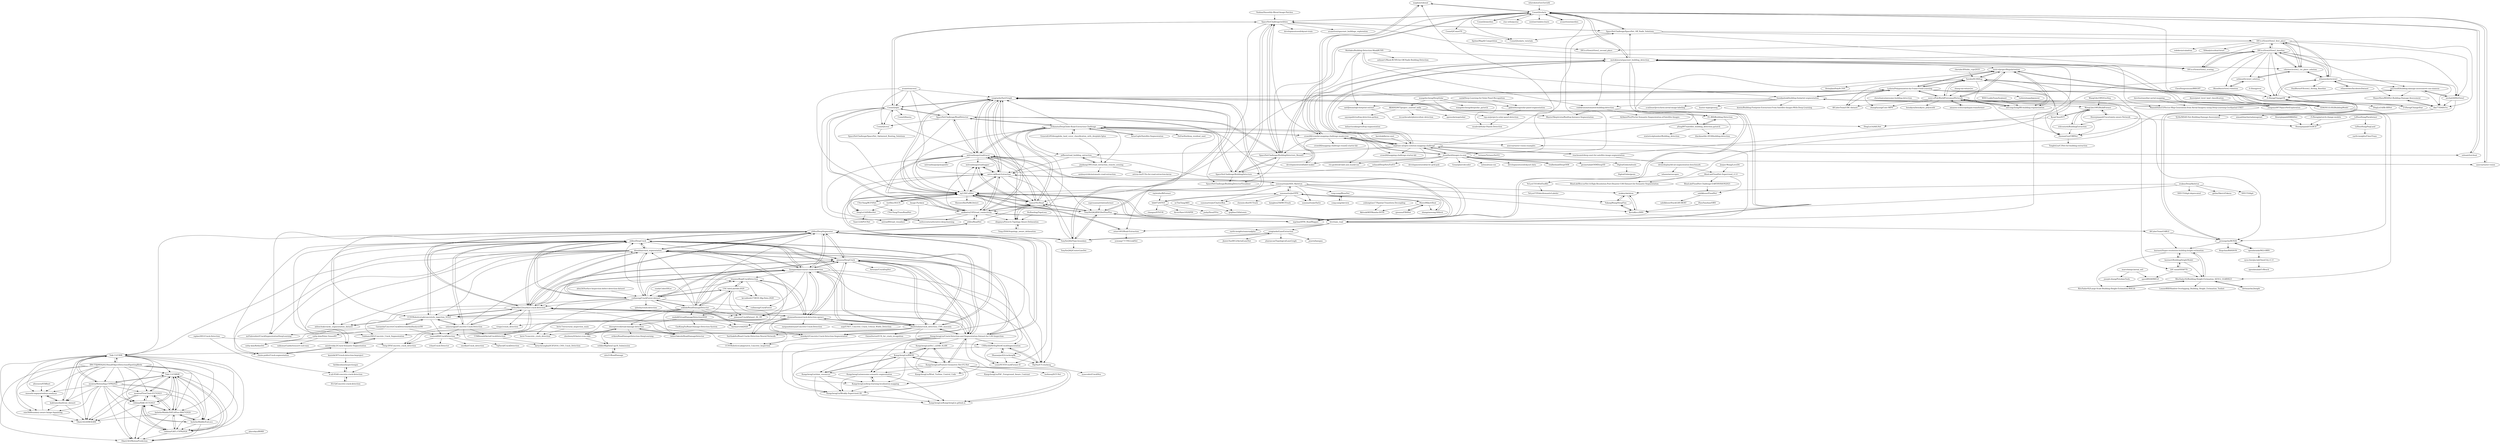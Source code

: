 digraph G {
"mapbox/robosat" -> "CosmiQ/solaris" ["e"=1]
"mapbox/robosat" -> "neptune-ai/open-solution-mapping-challenge" ["e"=1]
"CosmiQ/solaris" -> "SpaceNetChallenge/utilities"
"CosmiQ/solaris" -> "sshuair/torchsat" ["e"=1]
"CosmiQ/solaris" -> "azavea/raster-vision" ["e"=1]
"CosmiQ/solaris" -> "SpaceNetChallenge/SpaceNet_Off_Nadir_Solutions"
"CosmiQ/solaris" -> "CosmiQ/simrdwn" ["e"=1]
"CosmiQ/solaris" -> "CosmiQ/solaris_tutorials"
"CosmiQ/solaris" -> "developmentseed/label-maker" ["e"=1]
"CosmiQ/solaris" -> "CosmiQ/CometTS"
"CosmiQ/solaris" -> "stac-utils/pystac" ["e"=1]
"CosmiQ/solaris" -> "mapbox/robosat" ["e"=1]
"CosmiQ/solaris" -> "azavea/raster-vision-examples" ["e"=1]
"CosmiQ/solaris" -> "SpaceNetChallenge/BuildingDetectors_Round2"
"CosmiQ/solaris" -> "sentinel-hub/eo-learn" ["e"=1]
"CosmiQ/solaris" -> "motokimura/spacenet_building_detection"
"CosmiQ/solaris" -> "avanetten/simrdwn" ["e"=1]
"EL-BID/Building-Detection" -> "yfeng997/satellite_building_detection.pytorch"
"EL-BID/Building-Detection" -> "blackmarble-2018/building-detection"
"SpaceNetChallenge/RoadDetector" -> "SpaceNetChallenge/BuildingDetectors_Round2"
"SpaceNetChallenge/RoadDetector" -> "CosmiQ/apls"
"SpaceNetChallenge/RoadDetector" -> "SpaceNetChallenge/BuildingDetectors"
"SpaceNetChallenge/RoadDetector" -> "mitroadmaps/roadtracer"
"SpaceNetChallenge/RoadDetector" -> "CosmiQ/cresi"
"SpaceNetChallenge/RoadDetector" -> "mj129/CoANet"
"SpaceNetChallenge/RoadDetector" -> "zlckanata/DeepGlobe-Road-Extraction-Challenge"
"AstarLight/Satellite-Segmentation" -> "zlckanata/DeepGlobe-Road-Extraction-Challenge" ["e"=1]
"cherubicXN/afm_cvpr2019" -> "SarahwXU/HiSup" ["e"=1]
"yhlleo/DeepCrack" -> "yhlleo/DeepSegmentor"
"yhlleo/DeepCrack" -> "khanhha/crack_segmentation"
"yhlleo/DeepCrack" -> "qinnzou/DeepCrack"
"yhlleo/DeepCrack" -> "fyangneil/pavement-crack-detection"
"yhlleo/DeepCrack" -> "cuilimeng/CrackForest-dataset"
"yhlleo/DeepCrack" -> "dimitrisdais/crack_detection_CNN_masonry"
"yhlleo/DeepCrack" -> "CCNYRoboticsLab/concreteIn_inpection_VGGF"
"yhlleo/DeepCrack" -> "aidonchuk/cracks_segmentation_dataset"
"yhlleo/DeepCrack" -> "KangchengLiu/Crack-Detection-and-Segmentation-Dataset-for-UAV-Inspection"
"yhlleo/DeepCrack" -> "anishreddy3/Crack-Semantic-Segmentation"
"yhlleo/DeepCrack" -> "arthurflor23/surface-crack-detection"
"yhlleo/DeepCrack" -> "choiw-public/Crack-segmentation"
"yhlleo/DeepCrack" -> "juhuyan/CrackDataset_DL_HY"
"yhlleo/DeepCrack" -> "satyenrajpal/Concrete-Crack-Detection"
"yhlleo/DeepCrack" -> "Subham2901/Concrete_Crack_Segmentation"
"karolzak/keras-unet" -> "neptune-ai/open-solution-mapping-challenge" ["e"=1]
"reachsumit/deep-unet-for-satellite-image-segmentation" -> "neptune-ai/open-solution-mapping-challenge" ["e"=1]
"reachsumit/deep-unet-for-satellite-image-segmentation" -> "motokimura/spacenet_building_detection" ["e"=1]
"reachsumit/deep-unet-for-satellite-image-segmentation" -> "dronedeploy/dd-ml-segmentation-benchmark" ["e"=1]
"avanetten/cresi" -> "CosmiQ/cresi"
"avanetten/cresi" -> "mj129/CoANet"
"avanetten/cresi" -> "songtaohe/Sat2Graph"
"avanetten/cresi" -> "astro-ck/Road-Extraction"
"avanetten/cresi" -> "CosmiQ/apls"
"avanetten/cresi" -> "SpaceNetChallenge/RoadDetector"
"viraja1/crack_detection" -> "Swig-DPI/Concrete_crack_detection"
"gabrieltseng/solar-panel-segmentation" -> "top-on/projects-solar-panel-detection"
"Garamda/ConcreteCrackDetectionAndAnalysisSW" -> "cathy-kim/RefineDet"
"Garamda/ConcreteCrackDetectionAndAnalysisSW" -> "CCNYRoboticsLab/concreteIn_inpection_VGGF"
"Garamda/ConcreteCrackDetectionAndAnalysisSW" -> "cathy-kim/Pelee-TensorRT"
"Garamda/ConcreteCrackDetectionAndAnalysisSW" -> "toxinoid00/CrackDetection"
"cathy-kim/Pelee-TensorRT" -> "cathy-kim/RefineDet"
"cathy-kim/Pelee-TensorRT" -> "saikumarGadde/tensorrt-ssd-easy" ["e"=1]
"fyangneil/pavement-crack-detection" -> "khanhha/crack_segmentation"
"fyangneil/pavement-crack-detection" -> "qinnzou/DeepCrack"
"fyangneil/pavement-crack-detection" -> "yhlleo/DeepCrack"
"fyangneil/pavement-crack-detection" -> "yhlleo/DeepSegmentor"
"fyangneil/pavement-crack-detection" -> "cuilimeng/CrackForest-dataset"
"fyangneil/pavement-crack-detection" -> "juhuyan/CrackDataset_DL_HY"
"fyangneil/pavement-crack-detection" -> "arthurflor23/surface-crack-detection"
"fyangneil/pavement-crack-detection" -> "shomnathsomu/crack-detection-opencv"
"fyangneil/pavement-crack-detection" -> "sekilab/RoadDamageDetector"
"fyangneil/pavement-crack-detection" -> "KangchengLiu/Crack-Detection-and-Segmentation-Dataset-for-UAV-Inspection"
"fyangneil/pavement-crack-detection" -> "dimitrisdais/crack_detection_CNN_masonry"
"fyangneil/pavement-crack-detection" -> "titanmu/RoadCrackDetection"
"fyangneil/pavement-crack-detection" -> "HqiTao/CT-crackseg"
"fyangneil/pavement-crack-detection" -> "Dhananjay42/crackseg9k"
"fyangneil/pavement-crack-detection" -> "cuilimeng/CrackForest"
"yhlleo/RoadNet" -> "yhlleo/DeepSegmentor"
"yhlleo/RoadNet" -> "anilbatra2185/road_connectivity"
"yhlleo/RoadNet" -> "astro-ck/Road-Extraction"
"yhlleo/RoadNet" -> "tansor/VecRoad"
"Azure/pixel_level_land_classification" -> "yangsiyu007/SpaceNetExploration" ["e"=1]
"avanetten/simrdwn" -> "CosmiQ/solaris" ["e"=1]
"yangsiyu007/SpaceNetExploration" -> "fuzailpalnak/building-footprint-segmentation"
"jremillard/images-to-osm" -> "crowdAI/crowdai-mapping-challenge-mask-rcnn"
"jremillard/images-to-osm" -> "developmentseed/skynet-data" ["e"=1]
"jremillard/images-to-osm" -> "trailbehind/DeepOSM" ["e"=1]
"jremillard/images-to-osm" -> "mitmul/ssai-cnn" ["e"=1]
"jremillard/images-to-osm" -> "ctu-geoforall-lab/i.ann.maskrcnn"
"jremillard/images-to-osm" -> "developmentseed/label-maker" ["e"=1]
"jremillard/images-to-osm" -> "neptune-ai/open-solution-mapping-challenge"
"jremillard/images-to-osm" -> "geometalab/OSMDeepOD" ["e"=1]
"jremillard/images-to-osm" -> "nshaud/DeepNetsForEO" ["e"=1]
"jremillard/images-to-osm" -> "azavea/raster-vision" ["e"=1]
"jremillard/images-to-osm" -> "CosmiQ/solaris"
"jremillard/images-to-osm" -> "mapbox/robosat" ["e"=1]
"jremillard/images-to-osm" -> "developmentseed/ml-hv-grid-pub" ["e"=1]
"jremillard/images-to-osm" -> "Geoyi/pixel-decoder" ["e"=1]
"jremillard/images-to-osm" -> "DigitalGlobe/mltools"
"CosmiQ/CometTS" -> "CosmiQ/solaris_tutorials"
"ternaus/TernausNetV2" -> "neptune-ai/open-solution-mapping-challenge" ["e"=1]
"khanhha/crack_segmentation" -> "yhlleo/DeepCrack"
"khanhha/crack_segmentation" -> "fyangneil/pavement-crack-detection"
"khanhha/crack_segmentation" -> "yhlleo/DeepSegmentor"
"khanhha/crack_segmentation" -> "KangchengLiu/Crack-Detection-and-Segmentation-Dataset-for-UAV-Inspection"
"khanhha/crack_segmentation" -> "qinnzou/DeepCrack"
"khanhha/crack_segmentation" -> "arthurflor23/surface-crack-detection"
"khanhha/crack_segmentation" -> "cuilimeng/CrackForest-dataset"
"khanhha/crack_segmentation" -> "dimitrisdais/crack_detection_CNN_masonry"
"khanhha/crack_segmentation" -> "anishreddy3/Crack-Semantic-Segmentation"
"khanhha/crack_segmentation" -> "CCNYRoboticsLab/concreteIn_inpection_VGGF"
"khanhha/crack_segmentation" -> "mrFahrenhiet/CrackSegmentationDeepLearning"
"khanhha/crack_segmentation" -> "Yuki-11/CSSR"
"khanhha/crack_segmentation" -> "aidonchuk/cracks_segmentation_dataset"
"khanhha/crack_segmentation" -> "shomnathsomu/crack-detection-opencv"
"khanhha/crack_segmentation" -> "choiw-public/Crack-segmentation"
"sekilab/RoadDamageDetector" -> "USC-InfoLab/rddc2020"
"sekilab/RoadDamageDetector" -> "fyangneil/pavement-crack-detection"
"sekilab/RoadDamageDetector" -> "cuilimeng/CrackForest-dataset"
"sekilab/RoadDamageDetector" -> "titanmu/RoadCrackDetection"
"sekilab/RoadDamageDetector" -> "dweeptrivedi/road-damage-detection"
"sekilab/RoadDamageDetector" -> "khanhha/crack_segmentation"
"sekilab/RoadDamageDetector" -> "juhuyan/CrackDataset_DL_HY"
"sekilab/RoadDamageDetector" -> "yhlleo/DeepSegmentor"
"sekilab/RoadDamageDetector" -> "yhlleo/DeepCrack"
"sekilab/RoadDamageDetector" -> "IshitaTakeshi/RoadDamageDetector"
"sekilab/RoadDamageDetector" -> "karmarv/rdd2020"
"sekilab/RoadDamageDetector" -> "zhezheey/tf-faster-rcnn-rddc"
"sekilab/RoadDamageDetector" -> "mahdi65/roadDamageDetection2020"
"sekilab/RoadDamageDetector" -> "CCNYRoboticsLab/concreteIn_inpection_VGGF"
"sekilab/RoadDamageDetector" -> "KangchengLiu/Crack-Detection-and-Segmentation-Dataset-for-UAV-Inspection"
"marcelampc/aerial_mtl" -> "speed8928/IMELE"
"marcelampc/aerial_mtl" -> "joseph-zhang/PotsdamTools"
"mitroadmaps/roadtracer" -> "tansor/VecRoad"
"mitroadmaps/roadtracer" -> "songtaohe/Sat2Graph"
"mitroadmaps/roadtracer" -> "anilbatra2185/road_connectivity"
"mitroadmaps/roadtracer" -> "astro-ck/Road-Extraction"
"mitroadmaps/roadtracer" -> "wgcban/SPIN_RoadMapper"
"mitroadmaps/roadtracer" -> "zlckanata/DeepGlobe-Road-Extraction-Challenge"
"mitroadmaps/roadtracer" -> "dingmyu/Pytorch-Topology-Aware-Delineation"
"mitroadmaps/roadtracer" -> "mj129/CoANet"
"mitroadmaps/roadtracer" -> "TonyXuQAQ/RNGDetPlusPlus"
"mitroadmaps/roadtracer" -> "SpaceNetChallenge/RoadDetector"
"mitroadmaps/roadtracer" -> "carlesventura/iterative-deep-learning"
"mitroadmaps/roadtracer" -> "TonyXuQAQ/Topo-boundary"
"mitroadmaps/roadtracer" -> "CosmiQ/apls"
"mitroadmaps/roadtracer" -> "mitroadmaps/gomapinfer"
"mitroadmaps/roadtracer" -> "mitroadmaps/roadtagger"
"zlckanata/DeepGlobe-Road-Extraction-Challenge" -> "mitroadmaps/roadtracer"
"zlckanata/DeepGlobe-Road-Extraction-Challenge" -> "astro-ck/Road-Extraction"
"zlckanata/DeepGlobe-Road-Extraction-Challenge" -> "AstarLight/Satellite-Segmentation" ["e"=1]
"zlckanata/DeepGlobe-Road-Extraction-Challenge" -> "jiankang1991/road_extraction_remote_sensing"
"zlckanata/DeepGlobe-Road-Extraction-Challenge" -> "GeneralLi95/deepglobe_land_cover_classification_with_deeplabv3plus" ["e"=1]
"zlckanata/DeepGlobe-Road-Extraction-Challenge" -> "songtaohe/Sat2Graph"
"zlckanata/DeepGlobe-Road-Extraction-Challenge" -> "mj129/CoANet"
"zlckanata/DeepGlobe-Road-Extraction-Challenge" -> "SpaceNetChallenge/RoadDetector"
"zlckanata/DeepGlobe-Road-Extraction-Challenge" -> "anilbatra2185/road_connectivity"
"zlckanata/DeepGlobe-Road-Extraction-Challenge" -> "zstar1003/Road-Extraction"
"zlckanata/DeepGlobe-Road-Extraction-Challenge" -> "jeffwen/road_building_extraction"
"zlckanata/DeepGlobe-Road-Extraction-Challenge" -> "crowdAI/crowdai-mapping-challenge-mask-rcnn"
"zlckanata/DeepGlobe-Road-Extraction-Challenge" -> "htcr/sam_road"
"zlckanata/DeepGlobe-Road-Extraction-Challenge" -> "DuFanXin/deep_residual_unet" ["e"=1]
"zlckanata/DeepGlobe-Road-Extraction-Challenge" -> "wgcban/SPIN_RoadMapper"
"w-ali-93/dl-concrete-crack-detection" -> "fatihksubasi/inspectiongui"
"w-ali-93/dl-concrete-crack-detection" -> "ZLCQ/Concrete-crack-detection"
"ZLCQ/Concrete-crack-detection" -> "w-ali-93/dl-concrete-crack-detection"
"developmentseed/label-maker" -> "CosmiQ/solaris" ["e"=1]
"crowdAI/crowdai-mapping-challenge-mask-rcnn" -> "neptune-ai/open-solution-mapping-challenge"
"crowdAI/crowdai-mapping-challenge-mask-rcnn" -> "jremillard/images-to-osm"
"crowdAI/crowdai-mapping-challenge-mask-rcnn" -> "ctu-geoforall-lab/i.ann.maskrcnn"
"crowdAI/crowdai-mapping-challenge-mask-rcnn" -> "SpaceNetChallenge/BuildingDetectors_Round2"
"crowdAI/crowdai-mapping-challenge-mask-rcnn" -> "motokimura/spacenet_building_detection"
"crowdAI/crowdai-mapping-challenge-mask-rcnn" -> "crowdAI/mapping-challenge-round2-starter-kit"
"crowdAI/crowdai-mapping-challenge-mask-rcnn" -> "crowdAI/mapping-challenge-starter-kit"
"crowdAI/crowdai-mapping-challenge-mask-rcnn" -> "azavea/raster-vision-examples" ["e"=1]
"crowdAI/crowdai-mapping-challenge-mask-rcnn" -> "SpaceNetChallenge/BuildingDetectors"
"crowdAI/crowdai-mapping-challenge-mask-rcnn" -> "zlckanata/DeepGlobe-Road-Extraction-Challenge"
"crowdAI/crowdai-mapping-challenge-mask-rcnn" -> "SpaceNetChallenge/utilities"
"crowdAI/crowdai-mapping-challenge-mask-rcnn" -> "Lydorn/Polygonization-by-Frame-Field-Learning"
"motokimura/spacenet_building_detection" -> "DIUx-xView/xView2_baseline"
"motokimura/spacenet_building_detection" -> "rodekruis/automated-building-detection"
"motokimura/spacenet_building_detection" -> "yfeng997/satellite_building_detection.pytorch"
"motokimura/spacenet_building_detection" -> "SpaceNetChallenge/BuildingDetectors_Round2"
"motokimura/spacenet_building_detection" -> "DIUx-xView/xView2_scoring"
"motokimura/spacenet_building_detection" -> "CosmiQ/solaris"
"motokimura/spacenet_building_detection" -> "vdurnov/xview2_1st_place_solution"
"motokimura/spacenet_building_detection" -> "ManishSahu53/Vector-Map-Generation-from-Aerial-Imagery-using-Deep-Learning-GeoSpatial-UNET"
"motokimura/spacenet_building_detection" -> "crowdAI/crowdai-mapping-challenge-mask-rcnn"
"motokimura/spacenet_building_detection" -> "zorzi-s/projectRegularization"
"motokimura/spacenet_building_detection" -> "yangsiyu007/SpaceNetExploration"
"motokimura/spacenet_building_detection" -> "neptune-ai/open-solution-mapping-challenge"
"motokimura/spacenet_building_detection" -> "EL-BID/Building-Detection"
"motokimura/spacenet_building_detection" -> "SpaceNetChallenge/SpaceNet_Off_Nadir_Solutions"
"sshkhr/BigDataCup18_Submission" -> "nitz21/RoadDamage"
"sundyCoder/DEye" -> "cuilimeng/CrackForest-dataset" ["e"=1]
"GeneralLi95/deepglobe_land_cover_classification_with_deeplabv3plus" -> "zlckanata/DeepGlobe-Road-Extraction-Challenge" ["e"=1]
"GeneralLi95/deepglobe_land_cover_classification_with_deeplabv3plus" -> "jiankang1991/road_extraction_remote_sensing" ["e"=1]
"AKASH2907/project_sunroof_india" -> "MasterSkepticista/Rooftop-Instance-Segmentation"
"AKASH2907/project_sunroof_india" -> "sayonpalit/rooftop-detection-python"
"AKASH2907/project_sunroof_india" -> "opensolarmap/solml"
"AKASH2907/project_sunroof_india" -> "riccardocadei/photovoltaic-detection"
"CosmiQ/simrdwn" -> "CosmiQ/solaris" ["e"=1]
"abin24/Surface-Inspection-defect-detection-dataset" -> "cuilimeng/CrackForest-dataset" ["e"=1]
"dingmyu/Pytorch-Topology-Aware-Delineation" -> "Tong-ZHAO/topology_aware_delineation"
"dingmyu/Pytorch-Topology-Aware-Delineation" -> "tansor/VecRoad"
"anilbatra2185/road_connectivity" -> "tansor/VecRoad"
"anilbatra2185/road_connectivity" -> "songtaohe/Sat2Graph"
"anilbatra2185/road_connectivity" -> "antran89/road_visualizer"
"anilbatra2185/road_connectivity" -> "CosmiQ/apls"
"anilbatra2185/road_connectivity" -> "mitroadmaps/roadtracer"
"anilbatra2185/road_connectivity" -> "dingmyu/Pytorch-Topology-Aware-Delineation"
"anilbatra2185/road_connectivity" -> "mitroadmaps/roadtagger"
"anilbatra2185/road_connectivity" -> "astro-ck/Road-Extraction"
"anilbatra2185/road_connectivity" -> "carlesventura/iterative-deep-learning"
"anilbatra2185/road_connectivity" -> "wgcban/SPIN_RoadMapper"
"anilbatra2185/road_connectivity" -> "yhlleo/RoadNet"
"anilbatra2185/road_connectivity" -> "mj129/CoANet"
"CCNYRoboticsLab/concreteIn_inpection_VGGF" -> "CCNYRoboticsLab/pytorch_Concrete_Inspection"
"CCNYRoboticsLab/concreteIn_inpection_VGGF" -> "toxinoid00/CrackDetection"
"CCNYRoboticsLab/concreteIn_inpection_VGGF" -> "satyenrajpal/Concrete-Crack-Detection"
"CCNYRoboticsLab/concreteIn_inpection_VGGF" -> "yhlleo/DeepCrack"
"CCNYRoboticsLab/concreteIn_inpection_VGGF" -> "arthurflor23/surface-crack-detection"
"CCNYRoboticsLab/concreteIn_inpection_VGGF" -> "aidonchuk/cracks_segmentation_dataset"
"CCNYRoboticsLab/concreteIn_inpection_VGGF" -> "Garamda/ConcreteCrackDetectionAndAnalysisSW"
"sshuair/torchsat" -> "CosmiQ/solaris" ["e"=1]
"jiankang1991/road_extraction_remote_sensing" -> "jeffwen/road_building_extraction"
"jiankang1991/road_extraction_remote_sensing" -> "zetrun-liu/FCNs-for-road-extraction-keras"
"jiankang1991/road_extraction_remote_sensing" -> "aznboystride/automatic-road-extraction"
"jiankang1991/road_extraction_remote_sensing" -> "astro-ck/Road-Extraction"
"arthurflor23/surface-crack-detection" -> "shomnathsomu/crack-detection-opencv"
"arthurflor23/surface-crack-detection" -> "dimitrisdais/crack_detection_CNN_masonry"
"arthurflor23/surface-crack-detection" -> "khanhha/crack_segmentation"
"arthurflor23/surface-crack-detection" -> "CCNYRoboticsLab/concreteIn_inpection_VGGF"
"arthurflor23/surface-crack-detection" -> "qinnzou/DeepCrack"
"arthurflor23/surface-crack-detection" -> "toxinoid00/CrackDetection"
"arthurflor23/surface-crack-detection" -> "satyenrajpal/Concrete-Crack-Detection"
"arthurflor23/surface-crack-detection" -> "yhlleo/DeepCrack"
"arthurflor23/surface-crack-detection" -> "KangchengLiu/Crack-Detection-and-Segmentation-Dataset-for-UAV-Inspection"
"arthurflor23/surface-crack-detection" -> "yhlleo/DeepSegmentor"
"arthurflor23/surface-crack-detection" -> "konskyrt/Concrete-Crack-Detection-Segmentation"
"arthurflor23/surface-crack-detection" -> "fyangneil/pavement-crack-detection"
"arthurflor23/surface-crack-detection" -> "TTMRonald/AerialCrackDetection"
"arthurflor23/surface-crack-detection" -> "viraja1/crack_detection"
"arthurflor23/surface-crack-detection" -> "Subham2901/Concrete_Crack_Segmentation"
"daveluo/zanzibar-aerial-mapping" -> "ManishSahu53/Vector-Map-Generation-from-Aerial-Imagery-using-Deep-Learning-GeoSpatial-UNET"
"daveluo/zanzibar-aerial-mapping" -> "yangsiyu007/SpaceNetExploration"
"yhlleo/DeepSegmentor" -> "yhlleo/DeepCrack"
"yhlleo/DeepSegmentor" -> "qinnzou/DeepCrack"
"yhlleo/DeepSegmentor" -> "yhlleo/RoadNet"
"yhlleo/DeepSegmentor" -> "khanhha/crack_segmentation"
"yhlleo/DeepSegmentor" -> "fyangneil/pavement-crack-detection"
"yhlleo/DeepSegmentor" -> "KangchengLiu/Crack-Detection-and-Segmentation-Dataset-for-UAV-Inspection"
"yhlleo/DeepSegmentor" -> "arthurflor23/surface-crack-detection"
"yhlleo/DeepSegmentor" -> "dimitrisdais/crack_detection_CNN_masonry"
"yhlleo/DeepSegmentor" -> "mrFahrenhiet/CrackSegmentationDeepLearning"
"yhlleo/DeepSegmentor" -> "CCNYRoboticsLab/concreteIn_inpection_VGGF"
"yhlleo/DeepSegmentor" -> "LouisNUST/CrackFormer-II"
"yhlleo/DeepSegmentor" -> "cuilimeng/CrackForest-dataset"
"yhlleo/DeepSegmentor" -> "konskyrt/Concrete-Crack-Detection-Segmentation"
"yhlleo/DeepSegmentor" -> "Yuki-11/CSSR"
"yhlleo/DeepSegmentor" -> "HqiTao/CT-crackseg"
"SpaceNetChallenge/SpaceNet_Off_Nadir_Solutions" -> "DIUx-xView/xView2_first_place"
"SpaceNetChallenge/SpaceNet_Off_Nadir_Solutions" -> "vdurnov/xview2_1st_place_solution"
"SpaceNetChallenge/SpaceNet_Off_Nadir_Solutions" -> "CosmiQ/solaris_tutorials"
"SpaceNetChallenge/SpaceNet_Off_Nadir_Solutions" -> "CosmiQ/solaris"
"SpaceNetChallenge/SpaceNet_Off_Nadir_Solutions" -> "SpaceNetChallenge/utilities"
"SpaceNetChallenge/SpaceNet_Off_Nadir_Solutions" -> "DIUx-xView/xView2_scoring"
"neptune-ai/open-solution-mapping-challenge" -> "crowdAI/crowdai-mapping-challenge-mask-rcnn"
"neptune-ai/open-solution-mapping-challenge" -> "ternaus/TernausNetV2" ["e"=1]
"neptune-ai/open-solution-mapping-challenge" -> "SpaceNetChallenge/SpaceNet_Off_Nadir_Solutions"
"neptune-ai/open-solution-mapping-challenge" -> "mapbox/robosat" ["e"=1]
"neptune-ai/open-solution-mapping-challenge" -> "motokimura/spacenet_building_detection"
"neptune-ai/open-solution-mapping-challenge" -> "Lydorn/Polygonization-by-Frame-Field-Learning"
"neptune-ai/open-solution-mapping-challenge" -> "reachsumit/deep-unet-for-satellite-image-segmentation" ["e"=1]
"neptune-ai/open-solution-mapping-challenge" -> "SpaceNetChallenge/BuildingDetectors_Round2"
"neptune-ai/open-solution-mapping-challenge" -> "crowdAI/mapping-challenge-starter-kit"
"neptune-ai/open-solution-mapping-challenge" -> "developmentseed/label-maker" ["e"=1]
"neptune-ai/open-solution-mapping-challenge" -> "sshuair/torchsat" ["e"=1]
"neptune-ai/open-solution-mapping-challenge" -> "jremillard/images-to-osm"
"neptune-ai/open-solution-mapping-challenge" -> "zlckanata/DeepGlobe-Road-Extraction-Challenge"
"neptune-ai/open-solution-mapping-challenge" -> "jeffwen/road_building_extraction"
"neptune-ai/open-solution-mapping-challenge" -> "zorzi-s/projectRegularization"
"zeakey/skeleton" -> "YukangWang/DeepFlux"
"zeakey/skeleton" -> "KevinKecc/SRN"
"ishann/aeroscapes" -> "YeLyuUT/UAVidToolKit"
"jeffwen/road_building_extraction" -> "jiankang1991/road_extraction_remote_sensing"
"jeffwen/road_building_extraction" -> "astro-ck/Road-Extraction"
"jeffwen/road_building_extraction" -> "wgcban/SPIN_RoadMapper"
"jeffwen/road_building_extraction" -> "mj129/CoANet"
"IshitaTakeshi/RoadDamageDetector" -> "dweeptrivedi/road-damage-detection"
"satyenrajpal/Concrete-Crack-Detection" -> "TTMRonald/AerialCrackDetection"
"satyenrajpal/Concrete-Crack-Detection" -> "CCNYRoboticsLab/concreteIn_inpection_VGGF"
"satyenrajpal/Concrete-Crack-Detection" -> "larrycheungbai/ICIP2016_CNN_Crack_Detection"
"satyenrajpal/Concrete-Crack-Detection" -> "arthurflor23/surface-crack-detection"
"satyenrajpal/Concrete-Crack-Detection" -> "toxinoid00/CrackDetection"
"satyenrajpal/Concrete-Crack-Detection" -> "yhlleo/DeepCrack"
"satyenrajpal/Concrete-Crack-Detection" -> "Swig-DPI/Concrete_crack_detection"
"satyenrajpal/Concrete-Crack-Detection" -> "khanhha/crack_segmentation"
"Vooban/Smoothly-Blend-Image-Patches" -> "SpaceNetChallenge/utilities" ["e"=1]
"CosmiQ/apls" -> "anilbatra2185/road_connectivity"
"CosmiQ/apls" -> "CosmiQ/cresi"
"CosmiQ/apls" -> "antran89/road_visualizer"
"CosmiQ/apls" -> "mj129/CoANet"
"CosmiQ/apls" -> "SpaceNetChallenge/RoadDetector"
"CosmiQ/apls" -> "CosmiQ/basiss"
"CosmiQ/apls" -> "songtaohe/Sat2Graph"
"CosmiQ/apls" -> "SpaceNetChallenge/utilities"
"anishreddy3/Crack-Semantic-Segmentation" -> "choiw-public/Crack-segmentation"
"anishreddy3/Crack-Semantic-Segmentation" -> "Subham2901/Concrete_Crack_Segmentation"
"anishreddy3/Crack-Semantic-Segmentation" -> "kanishk307/crack-detection-beproject"
"dweeptrivedi/road-damage-detection" -> "zhezheey/tf-faster-rcnn-rddc"
"dweeptrivedi/road-damage-detection" -> "sshkhr/BigDataCup18_Submission"
"dweeptrivedi/road-damage-detection" -> "IshitaTakeshi/RoadDamageDetector"
"dweeptrivedi/road-damage-detection" -> "ertkrn/RoadDamageDetection-DeepLearning"
"KangchengLiu/awesome-semantic-segmentation" -> "KangchengLiu/deep-learning-localization-mapping"
"KangchengLiu/awesome-semantic-segmentation" -> "KangchengLiu/Weakly-Supervised-3D"
"KangchengLiu/awesome-semantic-segmentation" -> "KangchengLiu/KangchengLiu.github.io"
"yfeng997/satellite_building_detection.pytorch" -> "blackmarble-2018/building-detection"
"yfeng997/satellite_building_detection.pytorch" -> "EL-BID/Building-Detection"
"yfeng997/satellite_building_detection.pytorch" -> "statisticalplumber/Building_detection"
"Tong-ZHAO/topology_aware_delineation" -> "dingmyu/Pytorch-Topology-Aware-Delineation"
"rajdas2001/Crack-Detection" -> "w-ali-93/dl-concrete-crack-detection"
"rajdas2001/Crack-Detection" -> "Swig-DPI/Concrete_crack_detection"
"YukangWang/DeepFlux" -> "zeakey/skeleton"
"YukangWang/DeepFlux" -> "KevinKecc/SRN"
"kanishk307/crack-detection-beproject" -> "fatihksubasi/inspectiongui"
"KangchengLiu/slam_resources" -> "KangchengLiu/deep-learning-localization-mapping"
"KangchengLiu/slam_resources" -> "KangchengLiu/Weakly-Supervised-3D"
"KangchengLiu/slam_resources" -> "KangchengLiu/KangchengLiu.github.io"
"KangchengLiu/slam_resources" -> "KangchengLiu/RM3D"
"nitz21/RoadDamage" -> "sshkhr/BigDataCup18_Submission"
"zhezheey/tf-faster-rcnn-rddc" -> "dweeptrivedi/road-damage-detection"
"zhezheey/tf-faster-rcnn-rddc" -> "sshkhr/BigDataCup18_Submission"
"Swig-DPI/Concrete_crack_detection" -> "w-ali-93/dl-concrete-crack-detection"
"fatihksubasi/inspectiongui" -> "w-ali-93/dl-concrete-crack-detection"
"USC-InfoLab/rddc2020" -> "kevaldoshi17/IEEE-Big-Data-2020"
"USC-InfoLab/rddc2020" -> "sekilab/RoadDamageDetector"
"USC-InfoLab/rddc2020" -> "titanmu/RoadCrackDetection"
"USC-InfoLab/rddc2020" -> "cuilimeng/CrackForest-dataset"
"USC-InfoLab/rddc2020" -> "mahdi65/roadDamageDetection2020"
"USC-InfoLab/rddc2020" -> "juhuyan/CrackDataset_DL_HY"
"USC-InfoLab/rddc2020" -> "karmarv/rdd2020"
"titanmu/RoadCrackDetection" -> "USC-InfoLab/rddc2020"
"titanmu/RoadCrackDetection" -> "shomnathsomu/crack-detection-opencv"
"titanmu/RoadCrackDetection" -> "kevaldoshi17/IEEE-Big-Data-2020"
"titanmu/RoadCrackDetection" -> "Sarthakdtu/Road-Cracks-Detection-Neural-Network-"
"titanmu/RoadCrackDetection" -> "arthurflor23/surface-crack-detection"
"HuXiaoling/TopoLoss" -> "dingmyu/Pytorch-Topology-Aware-Delineation" ["e"=1]
"astro-ck/Road-Extraction" -> "mj129/CoANet"
"astro-ck/Road-Extraction" -> "DingLei14/DiResNet"
"astro-ck/Road-Extraction" -> "mitroadmaps/roadtagger"
"astro-ck/Road-Extraction" -> "tansor/VecRoad"
"astro-ck/Road-Extraction" -> "songtaohe/Sat2Graph"
"astro-ck/Road-Extraction" -> "anilbatra2185/road_connectivity"
"astro-ck/Road-Extraction" -> "mitroadmaps/roadtracer"
"astro-ck/Road-Extraction" -> "dingmyu/Pytorch-Topology-Aware-Delineation"
"astro-ck/Road-Extraction" -> "sunsmarterjie/SDL-Skeleton"
"qinnzou/DeepCrack" -> "yhlleo/DeepCrack"
"qinnzou/DeepCrack" -> "yhlleo/DeepSegmentor"
"qinnzou/DeepCrack" -> "dimitrisdais/crack_detection_CNN_masonry"
"qinnzou/DeepCrack" -> "fyangneil/pavement-crack-detection"
"qinnzou/DeepCrack" -> "khanhha/crack_segmentation"
"qinnzou/DeepCrack" -> "shomnathsomu/crack-detection-opencv"
"qinnzou/DeepCrack" -> "arthurflor23/surface-crack-detection"
"qinnzou/DeepCrack" -> "KangchengLiu/Crack-Detection-and-Segmentation-Dataset-for-UAV-Inspection"
"qinnzou/DeepCrack" -> "konskyrt/Concrete-Crack-Detection-Segmentation"
"qinnzou/DeepCrack" -> "cuilimeng/CrackForest-dataset"
"qinnzou/DeepCrack" -> "HqiTao/CT-crackseg"
"qinnzou/DeepCrack" -> "LouisNUST/CrackFormer-II"
"qinnzou/DeepCrack" -> "CHDyshli/HrSegNet4CrackSegmentation"
"qinnzou/DeepCrack" -> "Arenops/CrackSegNet"
"YeLyuUT/UAVidToolKit" -> "YeLyuUT/VideoSemanticLabeler"
"shomnathsomu/crack-detection-opencv" -> "arthurflor23/surface-crack-detection"
"shomnathsomu/crack-detection-opencv" -> "qinnzou/DeepCrack"
"shomnathsomu/crack-detection-opencv" -> "TTMRonald/AerialCrackDetection"
"shomnathsomu/crack-detection-opencv" -> "titanmu/RoadCrackDetection"
"shomnathsomu/crack-detection-opencv" -> "toxinoid00/CrackDetection"
"shomnathsomu/crack-detection-opencv" -> "dimitrisdais/crack_detection_CNN_masonry"
"shomnathsomu/crack-detection-opencv" -> "viraja1/crack_detection"
"shomnathsomu/crack-detection-opencv" -> "fyangneil/pavement-crack-detection"
"shomnathsomu/crack-detection-opencv" -> "nargundshreyas/Concrete-Crack-Detection"
"shomnathsomu/crack-detection-opencv" -> "Sarthakdtu/Road-Cracks-Detection-Neural-Network-"
"shomnathsomu/crack-detection-opencv" -> "nzpi/UNET_Concrete_Crack_Critical_Width_Detection"
"shomnathsomu/crack-detection-opencv" -> "CCNYRoboticsLab/pytorch_Concrete_Inspection"
"shomnathsomu/crack-detection-opencv" -> "konskyrt/Concrete-Crack-Detection-Segmentation"
"Lydorn/Polygonization-by-Frame-Field-Learning" -> "zorzi-s/PolyWorldPretrainedNetwork"
"Lydorn/Polygonization-by-Frame-Field-Learning" -> "SarahwXU/HiSup"
"Lydorn/Polygonization-by-Frame-Field-Learning" -> "zorzi-s/projectRegularization"
"Lydorn/Polygonization-by-Frame-Field-Learning" -> "fuzailpalnak/building-footprint-segmentation"
"Lydorn/Polygonization-by-Frame-Field-Learning" -> "niecongchong/RS-building-regularization"
"Lydorn/Polygonization-by-Frame-Field-Learning" -> "GDAOSU/LOD2BuildingModel" ["e"=1]
"Lydorn/Polygonization-by-Frame-Field-Learning" -> "Lydorn/mapalignment"
"Lydorn/Polygonization-by-Frame-Field-Learning" -> "songtaohe/Sat2Graph"
"Lydorn/Polygonization-by-Frame-Field-Learning" -> "zhangfuyang/Conv-MPN" ["e"=1]
"Lydorn/Polygonization-by-Frame-Field-Learning" -> "HaonanGuo/CBRNet"
"Lydorn/Polygonization-by-Frame-Field-Learning" -> "jwwangchn/BONAI"
"Lydorn/Polygonization-by-Frame-Field-Learning" -> "tansor/VecRoad"
"Lydorn/Polygonization-by-Frame-Field-Learning" -> "AICyberTeam/UBC-dataset"
"Lydorn/Polygonization-by-Frame-Field-Learning" -> "KyanChen/STT"
"Lydorn/Polygonization-by-Frame-Field-Learning" -> "chenzhaiyu/awesome-building-detection"
"KangchengLiu/Crack-Detection-and-Segmentation-Dataset-for-UAV-Inspection" -> "KangchengLiu/Feature-Geometric-Net-FG-Net"
"KangchengLiu/Crack-Detection-and-Segmentation-Dataset-for-UAV-Inspection" -> "KangchengLiu/RM3D"
"KangchengLiu/Crack-Detection-and-Segmentation-Dataset-for-UAV-Inspection" -> "khanhha/crack_segmentation"
"KangchengLiu/Crack-Detection-and-Segmentation-Dataset-for-UAV-Inspection" -> "KangchengLiu/DLC_LiDAR_SLAM"
"KangchengLiu/Crack-Detection-and-Segmentation-Dataset-for-UAV-Inspection" -> "KangchengLiu/awesome-semantic-segmentation"
"KangchengLiu/Crack-Detection-and-Segmentation-Dataset-for-UAV-Inspection" -> "yhlleo/DeepCrack"
"KangchengLiu/Crack-Detection-and-Segmentation-Dataset-for-UAV-Inspection" -> "KangchengLiu/Wind_Turbine_Control_Code"
"KangchengLiu/Crack-Detection-and-Segmentation-Dataset-for-UAV-Inspection" -> "qinnzou/DeepCrack"
"KangchengLiu/Crack-Detection-and-Segmentation-Dataset-for-UAV-Inspection" -> "dimitrisdais/crack_detection_CNN_masonry"
"KangchengLiu/Crack-Detection-and-Segmentation-Dataset-for-UAV-Inspection" -> "KangchengLiu/slam_resources"
"KangchengLiu/Crack-Detection-and-Segmentation-Dataset-for-UAV-Inspection" -> "arthurflor23/surface-crack-detection"
"KangchengLiu/Crack-Detection-and-Segmentation-Dataset-for-UAV-Inspection" -> "yhlleo/DeepSegmentor"
"KangchengLiu/Crack-Detection-and-Segmentation-Dataset-for-UAV-Inspection" -> "KangchengLiu/Weakly-Supervised-3D"
"KangchengLiu/Crack-Detection-and-Segmentation-Dataset-for-UAV-Inspection" -> "KangchengLiu/deep-learning-localization-mapping"
"KangchengLiu/Crack-Detection-and-Segmentation-Dataset-for-UAV-Inspection" -> "CHDyshli/HrSegNet4CrackSegmentation"
"songtaohe/Sat2Graph" -> "TonyXuQAQ/RNGDetPlusPlus"
"songtaohe/Sat2Graph" -> "tansor/VecRoad"
"songtaohe/Sat2Graph" -> "anilbatra2185/road_connectivity"
"songtaohe/Sat2Graph" -> "TonyXuQAQ/Topo-boundary"
"songtaohe/Sat2Graph" -> "mitroadmaps/roadtracer"
"songtaohe/Sat2Graph" -> "mj129/CoANet"
"songtaohe/Sat2Graph" -> "htcr/sam_road"
"songtaohe/Sat2Graph" -> "astro-ck/Road-Extraction"
"songtaohe/Sat2Graph" -> "wgcban/SPIN_RoadMapper"
"songtaohe/Sat2Graph" -> "CosmiQ/apls"
"Mstfakts/Building-Detection-MaskRCNN" -> "rodekruis/automated-building-detection"
"Mstfakts/Building-Detection-MaskRCNN" -> "ashnair1/Mask-RCNN-for-Off-Nadir-Building-Detection"
"Mstfakts/Building-Detection-MaskRCNN" -> "motokimura/spacenet_building_detection"
"Mstfakts/Building-Detection-MaskRCNN" -> "crowdAI/crowdai-mapping-challenge-mask-rcnn"
"Mstfakts/Building-Detection-MaskRCNN" -> "fuzailpalnak/building-footprint-segmentation"
"Mstfakts/Building-Detection-MaskRCNN" -> "aatifjiwani/rgb-footprint-extract"
"DIUx-xView/xView2_baseline" -> "DIUx-xView/xView2_scoring"
"DIUx-xView/xView2_baseline" -> "DIUx-xView/xView2_first_place"
"DIUx-xView/xView2_baseline" -> "vdurnov/xview2_1st_place_solution"
"DIUx-xView/xView2_baseline" -> "selimsef/xview2_solution"
"DIUx-xView/xView2_baseline" -> "microsoft/building-damage-assessment-cnn-siamese"
"DIUx-xView/xView2_baseline" -> "ethanweber/xview2"
"DIUx-xView/xView2_baseline" -> "motokimura/spacenet_building_detection"
"DIUx-xView/xView2_baseline" -> "Z-Zheng/ChangeOS"
"DIUx-xView/xView2_baseline" -> "michal2409/xView2"
"DIUx-xView/xView2_baseline" -> "BinaLab/RescueNet-A-High-Resolution-Post-Disaster-UAV-Dataset-for-Semantic-Segmentation"
"DIUx-xView/xView2_baseline" -> "BloodAxe/xView2-Solution"
"DIUx-xView/xView2_baseline" -> "nka77/DAHiTra"
"vdurnov/xview2_1st_place_solution" -> "selimsef/xview2_solution"
"vdurnov/xview2_1st_place_solution" -> "DIUx-xView/xView2_baseline"
"vdurnov/xview2_1st_place_solution" -> "DIUx-xView/xView2_first_place"
"vdurnov/xview2_1st_place_solution" -> "ethanweber/xview2"
"mitroadmaps/roadtagger" -> "tansor/VecRoad"
"mitroadmaps/roadtagger" -> "astro-ck/Road-Extraction"
"tansor/VecRoad" -> "anilbatra2185/road_connectivity"
"tansor/VecRoad" -> "songtaohe/Sat2Graph"
"tansor/VecRoad" -> "mj129/CoANet"
"tansor/VecRoad" -> "mitroadmaps/roadtracer"
"tansor/VecRoad" -> "dingmyu/Pytorch-Topology-Aware-Delineation"
"tansor/VecRoad" -> "mitroadmaps/roadtagger"
"tansor/VecRoad" -> "TonyXuQAQ/RNGDetPlusPlus"
"DingLei14/DiResNet" -> "Sam1224/P2CNet"
"Subham2901/Concrete_Crack_Segmentation" -> "anishreddy3/Crack-Semantic-Segmentation"
"ethanweber/xview2" -> "Z-Zheng/ChangeOS"
"ethanweber/xview2" -> "nka77/DAHiTra"
"ethanweber/xview2" -> "DIUx-xView/xView2_first_place"
"ethanweber/xview2" -> "microsoft/building-damage-assessment-cnn-siamese"
"ethanweber/xview2" -> "ShaneShen/BDANet-Building-Damage-Assessment"
"ethanweber/xview2" -> "PaulBorneP/Xview2_Strong_Baseline"
"ethanweber/xview2" -> "michal2409/xView2"
"ethanweber/xview2" -> "ethanweber/IncidentsDataset"
"ethanweber/xview2" -> "DIUx-xView/xView2_baseline"
"ethanweber/xview2" -> "vdurnov/xview2_1st_place_solution"
"BloodAxe/xView2-Solution" -> "selimsef/xview2_solution"
"ethanweber/IncidentsDataset" -> "ethanweber/xview2"
"sayonpalit/rooftop-detection-python" -> "imharrisonking/rooftop-segmentation"
"dronedeploy/dd-ml-segmentation-benchmark" -> "ishann/aeroscapes"
"dronedeploy/dd-ml-segmentation-benchmark" -> "BinaLab/FloodNet-Supervised_v1.0"
"top-on/projects-solar-panel-detection" -> "msabvid/Solar-Panels-Detection"
"DIUx-xView/xView2_first_place" -> "DIUx-xView/xView2_second_place"
"DIUx-xView/xView2_first_place" -> "DIUx-xView/xView2_baseline"
"DIUx-xView/xView2_first_place" -> "DIUx-xView/xView2_scoring"
"DIUx-xView/xView2_first_place" -> "nka77/DAHiTra"
"DIUx-xView/xView2_first_place" -> "ethanweber/xview2"
"DIUx-xView/xView2_first_place" -> "michal2409/xView2"
"DIUx-xView/xView2_first_place" -> "rodekruis/caladrius"
"DIUx-xView/xView2_first_place" -> "vdurnov/xview2_1st_place_solution"
"DIUx-xView/xView2_first_place" -> "SIAnalytics/dual-hrnet"
"choiw-public/Crack-segmentation" -> "anishreddy3/Crack-Semantic-Segmentation"
"selimsef/xview2_solution" -> "vdurnov/xview2_1st_place_solution"
"selimsef/xview2_solution" -> "BloodAxe/xView2-Solution"
"KangchengLiu/deep-learning-localization-mapping" -> "KangchengLiu/Weakly-Supervised-3D"
"KangchengLiu/deep-learning-localization-mapping" -> "KangchengLiu/KangchengLiu.github.io"
"KangchengLiu/deep-learning-localization-mapping" -> "KangchengLiu/awesome-semantic-segmentation"
"michal2409/xView2" -> "nimaafshar/metadamagenet"
"michal2409/xView2" -> "microsoft/building-damage-assessment-cnn-siamese"
"michal2409/xView2" -> "nka77/DAHiTra"
"alterzero/STARnet" -> "masashi-nagaya/embryo-analysys" ["e"=1]
"CosmiQ/cresi" -> "SpaceNetChallenge/SpaceNet_Optimized_Routing_Solutions"
"DIUx-xView/xView2_scoring" -> "DIUx-xView/xView2_baseline"
"TonyXuQAQ/Topo-boundary" -> "TonyXuQAQ/RNGDetPlusPlus"
"TonyXuQAQ/Topo-boundary" -> "songtaohe/Sat2Graph"
"TonyXuQAQ/Topo-boundary" -> "tansor/VecRoad"
"TonyXuQAQ/Topo-boundary" -> "songtaohe/LaneExtraction"
"TonyXuQAQ/Topo-boundary" -> "mj129/CoANet"
"TonyXuQAQ/Topo-boundary" -> "TonyXuQAQ/CenterLineDet" ["e"=1]
"niecongchong/RS-building-regularization" -> "zorzi-s/projectRegularization"
"niecongchong/RS-building-regularization" -> "zorzi-s/PolyWorldPretrainedNetwork"
"ShaneShen/BDANet-Building-Damage-Assessment" -> "nka77/DAHiTra"
"lauraset/BuildingHeightModel" -> "lauraset/Super-resolution-building-height-estimation"
"lauraset/BuildingHeightModel" -> "RituYadav92/Building-Height-Estimation_SEN12_IGARSS23"
"lauraset/BuildingHeightModel" -> "LllC-mmd/SHAFTS"
"fuzailpalnak/building-footprint-segmentation" -> "yangsiyu007/SpaceNetExploration"
"fuzailpalnak/building-footprint-segmentation" -> "aatifjiwani/rgb-footprint-extract"
"fuzailpalnak/building-footprint-segmentation" -> "Lydorn/Polygonization-by-Frame-Field-Learning"
"fuzailpalnak/building-footprint-segmentation" -> "knwin/Building-Footprint-Extraction-From-Satellite-Images-With-Deep-Learning"
"fuzailpalnak/building-footprint-segmentation" -> "rodekruis/automated-building-detection"
"fuzailpalnak/building-footprint-segmentation" -> "a-milosavljevic/inria-aerial-image-labeling"
"fuzailpalnak/building-footprint-segmentation" -> "huster-wgm/geoseg"
"fuzailpalnak/building-footprint-segmentation" -> "LllC-mmd/SHAFTS"
"fuzailpalnak/building-footprint-segmentation" -> "ManishSahu53/Vector-Map-Generation-from-Aerial-Imagery-using-Deep-Learning-GeoSpatial-UNET"
"sunsmarterjie/SDL-Skeleton" -> "YukangWang/DeepFlux"
"sunsmarterjie/SDL-Skeleton" -> "astro-ck/Road-Extraction"
"sunsmarterjie/SDL-Skeleton" -> "sunsmarterjie/SaGe" ["e"=1]
"sunsmarterjie/SDL-Skeleton" -> "zeakey/skeleton"
"sunsmarterjie/SDL-Skeleton" -> "sunsmarterjie/ChatterBox"
"sunsmarterjie/SDL-Skeleton" -> "cong-yang/BlumNet"
"sunsmarterjie/SDL-Skeleton" -> "mj129/CoANet"
"sunsmarterjie/SDL-Skeleton" -> "KevinKecc/SRN"
"sunsmarterjie/SDL-Skeleton" -> "tist0bsc/SGCN"
"sunsmarterjie/SDL-Skeleton" -> "sunsmarterjie/iTPN"
"aatifjiwani/rgb-footprint-extract" -> "DingLei14/ASLNet"
"jwwangchn/BONAI" -> "opendatalab/MLS-BRN"
"jwwangchn/BONAI" -> "SarahwXU/HiSup"
"jwwangchn/BONAI" -> "fitzpchao/BANDON" ["e"=1]
"jwwangchn/BONAI" -> "lauraset/Super-resolution-building-height-estimation"
"KyanChen/STT" -> "WangLibo1995/BuildFormer"
"KyanChen/STT" -> "DingLei14/ASLNet"
"KyanChen/STT" -> "HaonanGuo/CBRNet"
"HaonanGuo/CBRNet" -> "TongfeiLiu/C3Net-for-building-extraction"
"Z-Zheng/ChangeStar" -> "Z-Zheng/ChangeOS" ["e"=1]
"Z-Zheng/ChangeOS" -> "DingLei14/Bi-SRNet" ["e"=1]
"Z-Zheng/ChangeOS" -> "ethanweber/xview2"
"Z-Zheng/ChangeOS" -> "microsoft/building-damage-assessment-cnn-siamese"
"Z-Zheng/ChangeOS" -> "Z-Zheng/ChangeStar" ["e"=1]
"rodekruis/automated-building-detection" -> "EL-BID/Building-Detection"
"rodekruis/automated-building-detection" -> "A2Amir/Pix2Pix-for-Semantic-Segmentation-of-Satellite-Images"
"rodekruis/automated-building-detection" -> "MasterSkepticista/Rooftop-Instance-Segmentation"
"zorzi-s/projectRegularization" -> "niecongchong/RS-building-regularization"
"zorzi-s/projectRegularization" -> "zorzi-s/PolyWorldPretrainedNetwork"
"zorzi-s/projectRegularization" -> "SarahwXU/HiSup"
"zorzi-s/projectRegularization" -> "GDAOSU/LOD2BuildingModel" ["e"=1]
"zorzi-s/projectRegularization" -> "Lydorn/Polygonization-by-Frame-Field-Learning"
"mahdi65/roadDamageDetection2020" -> "dweeptrivedi/road-damage-detection"
"mahdi65/roadDamageDetection2020" -> "karmarv/rdd2020"
"mahdi65/roadDamageDetection2020" -> "GaoKangYu/Road-Damage-Detection-System"
"Z-Zheng/ever" -> "Z-Zheng/ChangeOS" ["e"=1]
"konskyrt/Concrete-Crack-Detection-Segmentation" -> "CCNYRoboticsLab/pytorch_Concrete_Inspection"
"dimitrisdais/crack_detection_CNN_masonry" -> "qinnzou/DeepCrack"
"dimitrisdais/crack_detection_CNN_masonry" -> "arthurflor23/surface-crack-detection"
"dimitrisdais/crack_detection_CNN_masonry" -> "yhlleo/DeepCrack"
"dimitrisdais/crack_detection_CNN_masonry" -> "konskyrt/Concrete-Crack-Detection-Segmentation"
"dimitrisdais/crack_detection_CNN_masonry" -> "KangchengLiu/Crack-Detection-and-Segmentation-Dataset-for-UAV-Inspection"
"dimitrisdais/crack_detection_CNN_masonry" -> "khanhha/crack_segmentation"
"dimitrisdais/crack_detection_CNN_masonry" -> "shomnathsomu/crack-detection-opencv"
"dimitrisdais/crack_detection_CNN_masonry" -> "yhlleo/DeepSegmentor"
"dimitrisdais/crack_detection_CNN_masonry" -> "OnionDoctor/FCN_for_crack_recognition"
"dimitrisdais/crack_detection_CNN_masonry" -> "beric7/concrete_crack_detection"
"dimitrisdais/crack_detection_CNN_masonry" -> "Sarthakdtu/Road-Cracks-Detection-Neural-Network-"
"dimitrisdais/crack_detection_CNN_masonry" -> "CHDyshli/HrSegNet4CrackSegmentation"
"dimitrisdais/crack_detection_CNN_masonry" -> "fyangneil/pavement-crack-detection"
"dimitrisdais/crack_detection_CNN_masonry" -> "Subham2901/Concrete_Crack_Segmentation"
"dimitrisdais/crack_detection_CNN_masonry" -> "mrFahrenhiet/CrackSegmentationDeepLearning"
"beric7/structural_inspection_main" -> "beric7/concrete_crack_detection"
"BinaLab/FloodNet-Challenge-EARTHVISION2021" -> "sahilkhose/FloodNet"
"Yuki-11/CSSR" -> "masashi-nagaya/embryo-analysys"
"Yuki-11/CSSR" -> "kakitamedia/drone_dataset"
"Yuki-11/CSSR" -> "Yuki-11/CSBSR"
"Yuki-11/CSSR" -> "rain58/Boundary-aware-Image-Inpainting"
"Yuki-11/CSSR" -> "meaten/MotionAug-CVPR2022"
"Yuki-11/CSSR" -> "Obat2343/DMOEBM"
"Yuki-11/CSSR" -> "chihina/PJAE-ICCV2023"
"Yuki-11/CSSR" -> "ImIntheMiddle/VATL4Pose-WACV2024"
"Yuki-11/CSSR" -> "IIM-TTIJ/MVA2023SmallObjectDetection4SpottingBirds"
"Yuki-11/CSSR" -> "chihina/GAFL-CVPR2024"
"Yuki-11/CSSR" -> "ImIntheMiddle/EmLoco"
"BinaLab/FloodNet-Supervised_v1.0" -> "BinaLab/FloodNet-Challenge-EARTHVISION2021"
"BinaLab/FloodNet-Supervised_v1.0" -> "BinaLab/RescueNet-A-High-Resolution-Post-Disaster-UAV-Dataset-for-Semantic-Segmentation"
"BinaLab/FloodNet-Supervised_v1.0" -> "sahilkhose/FloodNet"
"KangchengLiu/Feature-Geometric-Net-FG-Net" -> "KangchengLiu/RM3D"
"KangchengLiu/Feature-Geometric-Net-FG-Net" -> "KangchengLiu/Wind_Turbine_Control_Code"
"KangchengLiu/Feature-Geometric-Net-FG-Net" -> "KangchengLiu/DLC_LiDAR_SLAM"
"KangchengLiu/Feature-Geometric-Net-FG-Net" -> "KangchengLiu/deep-learning-localization-mapping"
"KangchengLiu/Feature-Geometric-Net-FG-Net" -> "KangchengLiu/Crack-Detection-and-Segmentation-Dataset-for-UAV-Inspection"
"KangchengLiu/Feature-Geometric-Net-FG-Net" -> "KangchengLiu/slam_resources"
"KangchengLiu/Feature-Geometric-Net-FG-Net" -> "KangchengLiu/Weakly-Supervised-3D"
"KangchengLiu/Feature-Geometric-Net-FG-Net" -> "KangchengLiu/awesome-semantic-segmentation"
"KangchengLiu/Feature-Geometric-Net-FG-Net" -> "KangchengLiu/KangchengLiu.github.io"
"KangchengLiu/Feature-Geometric-Net-FG-Net" -> "leofansq/SCF-Net" ["e"=1]
"KangchengLiu/Feature-Geometric-Net-FG-Net" -> "KangchengLiu/FAC_Foreground_Aware_Contrast"
"cong-yang/skeview" -> "cong-yang/BlumNet"
"sahilkhose/FloodNet" -> "sahilkhose/StackGAN-BERT"
"masashi-nagaya/embryo-analysys" -> "kakitamedia/drone_dataset"
"WangLibo1995/GeoSeg" -> "WangLibo1995/BuildFormer" ["e"=1]
"zeakey/DeepSkeleton" -> "SHUCV/digit"
"zeakey/DeepSkeleton" -> "zeakey/skeleton"
"zeakey/DeepSkeleton" -> "SHUCV/digit-deprecated"
"zeakey/DeepSkeleton" -> "KevinKecc/SRN"
"zeakey/DeepSkeleton" -> "gitlim/SketchTokens" ["e"=1]
"wgcban/SPIN_RoadMapper" -> "mj129/CoANet"
"wgcban/SPIN_RoadMapper" -> "anilbatra2185/road_connectivity"
"wgcban/SPIN_RoadMapper" -> "songtaohe/Sat2Graph"
"wgcban/SPIN_RoadMapper" -> "mitroadmaps/roadtracer"
"GDAOSU/LOD2BuildingModel" -> "zorzi-s/PolyWorldPretrainedNetwork" ["e"=1]
"GDAOSU/LOD2BuildingModel" -> "zorzi-s/projectRegularization" ["e"=1]
"GDAOSU/LOD2BuildingModel" -> "RituYadav92/Building-Height-Estimation_SEN12_IGARSS23" ["e"=1]
"suprosanna/relationformer" -> "TonyXuQAQ/RNGDetPlusPlus" ["e"=1]
"mj129/CoANet" -> "astro-ck/Road-Extraction"
"mj129/CoANet" -> "tansor/VecRoad"
"mj129/CoANet" -> "htcr/sam_road"
"mj129/CoANet" -> "TonyXuQAQ/RNGDetPlusPlus"
"mj129/CoANet" -> "zstar1003/Road-Extraction"
"mj129/CoANet" -> "tist0bsc/SGCN"
"mj129/CoANet" -> "CVer-Yang/RCFSNet"
"mj129/CoANet" -> "DingLei14/DiResNet"
"mj129/CoANet" -> "songtaohe/Sat2Graph"
"mj129/CoANet" -> "ShenweiXie/PaRK-Detect"
"mj129/CoANet" -> "mitroadmaps/roadtagger"
"mj129/CoANet" -> "wgcban/SPIN_RoadMapper"
"mj129/CoANet" -> "TonyXuQAQ/Topo-boundary"
"cuilimeng/CrackForest-dataset" -> "yhlleo/DeepCrack"
"cuilimeng/CrackForest-dataset" -> "fyangneil/pavement-crack-detection"
"cuilimeng/CrackForest-dataset" -> "khanhha/crack_segmentation"
"cuilimeng/CrackForest-dataset" -> "cuilimeng/CrackForest"
"cuilimeng/CrackForest-dataset" -> "juhuyan/CrackDataset_DL_HY"
"cuilimeng/CrackForest-dataset" -> "qinnzou/DeepCrack"
"cuilimeng/CrackForest-dataset" -> "yhlleo/DeepSegmentor"
"cuilimeng/CrackForest-dataset" -> "CCNYRoboticsLab/concreteIn_inpection_VGGF"
"cuilimeng/CrackForest-dataset" -> "sekilab/RoadDamageDetector"
"cuilimeng/CrackForest-dataset" -> "USC-InfoLab/rddc2020"
"cuilimeng/CrackForest-dataset" -> "aidonchuk/cracks_segmentation_dataset"
"cuilimeng/CrackForest-dataset" -> "titanmu/RoadCrackDetection"
"cuilimeng/CrackForest-dataset" -> "beric7/concrete_crack_detection"
"cuilimeng/CrackForest-dataset" -> "tjdxxhy/crack-detection"
"cuilimeng/CrackForest-dataset" -> "arthurflor23/surface-crack-detection"
"zhang-tao-whu/e2ec" -> "zorzi-s/PolyWorldPretrainedNetwork" ["e"=1]
"Junjue-Wang/LoveDA" -> "BinaLab/FloodNet-Supervised_v1.0" ["e"=1]
"songtaohe/LaneExtraction" -> "jzuern/lanegnn"
"songtaohe/LaneExtraction" -> "Jiawei-Yao0812/AerialLaneNet"
"songtaohe/LaneExtraction" -> "ybarancan/TopologicalLaneGraph" ["e"=1]
"songtaohe/LaneExtraction" -> "TonyXuQAQ/Topo-boundary"
"LllC-mmd/SHAFTS" -> "RituYadav92/Building-Height-Estimation_SEN12_IGARSS23"
"LllC-mmd/SHAFTS" -> "lauraset/BuildingHeightModel"
"LllC-mmd/SHAFTS" -> "speed8928/IMELE"
"zorzi-s/PolyWorldPretrainedNetwork" -> "Lydorn/Polygonization-by-Frame-Field-Learning"
"zorzi-s/PolyWorldPretrainedNetwork" -> "SarahwXU/HiSup"
"zorzi-s/PolyWorldPretrainedNetwork" -> "zorzi-s/projectRegularization"
"zorzi-s/PolyWorldPretrainedNetwork" -> "niecongchong/RS-building-regularization"
"zorzi-s/PolyWorldPretrainedNetwork" -> "jwwangchn/BONAI"
"zorzi-s/PolyWorldPretrainedNetwork" -> "GDAOSU/LOD2BuildingModel" ["e"=1]
"zorzi-s/PolyWorldPretrainedNetwork" -> "zhangfuyang/Conv-MPN" ["e"=1]
"zorzi-s/PolyWorldPretrainedNetwork" -> "henokyen/henokyen_polyworld"
"zorzi-s/PolyWorldPretrainedNetwork" -> "AICyberTeam/UBC-dataset"
"zorzi-s/PolyWorldPretrainedNetwork" -> "HaonanGuo/CBRNet"
"zorzi-s/PolyWorldPretrainedNetwork" -> "WangLibo1995/BuildFormer"
"zorzi-s/PolyWorldPretrainedNetwork" -> "amazon-science/polygon-transformer" ["e"=1]
"wherobots/GeoTorchAI" -> "CosmiQ/solaris" ["e"=1]
"WangLibo1995/BuildFormer" -> "Henryjiepanli/Uncertainty-aware-Network"
"WangLibo1995/BuildFormer" -> "KyanChen/STT"
"WangLibo1995/BuildFormer" -> "stdcoutzrh/BuildingExtraction"
"WangLibo1995/BuildFormer" -> "HaonanGuo/CBRNet"
"WHULuoJiaTeam/luojianet" -> "niecongchong/RS-building-regularization" ["e"=1]
"saizk/Deep-Learning-for-Solar-Panel-Recognition" -> "gabrieltseng/solar-panel-segmentation"
"tist0bsc/SGCN" -> "mj129/CoANet"
"tist0bsc/SGCN" -> "DingLei14/DiResNet"
"rain58/Boundary-aware-Image-Inpainting" -> "Obat2343/DMOEBM"
"rain58/Boundary-aware-Image-Inpainting" -> "masashi-nagaya/embryo-analysys"
"meaten/MotionAug-CVPR2022" -> "ImIntheMiddle/VATL4Pose-WACV2024"
"meaten/MotionAug-CVPR2022" -> "chihina/PJAE-ICCV2023"
"meaten/MotionAug-CVPR2022" -> "chihina/GAFL-CVPR2024"
"meaten/MotionAug-CVPR2022" -> "Obat2343/MotionPrediction"
"meaten/MotionAug-CVPR2022" -> "Yuki-11/CSBSR"
"meaten/MotionAug-CVPR2022" -> "masashi-nagaya/embryo-analysys"
"meaten/MotionAug-CVPR2022" -> "kakitamedia/drone_dataset"
"meaten/MotionAug-CVPR2022" -> "Obat2343/DMOEBM"
"meaten/MotionAug-CVPR2022" -> "meaten/FlowChain-ICCV2023"
"meaten/MotionAug-CVPR2022" -> "ImIntheMiddle/EmLoco"
"meaten/MotionAug-CVPR2022" -> "rain58/Boundary-aware-Image-Inpainting"
"meaten/MotionAug-CVPR2022" -> "Yuki-11/CSSR"
"CVer-Yang/RCFSNet" -> "CVer-Yang/TransRoadNet"
"CVer-Yang/RCFSNet" -> "mj129/CoANet"
"nka77/DAHiTra" -> "YJ-He/MS4D-Net-Building-Damage-Assessment"
"nka77/DAHiTra" -> "nimaafshar/metadamagenet"
"nka77/DAHiTra" -> "ShaneShen/BDANet-Building-Damage-Assessment"
"microsoft/building-damage-assessment-cnn-siamese" -> "michal2409/xView2"
"microsoft/building-damage-assessment-cnn-siamese" -> "nka77/DAHiTra"
"microsoft/building-damage-assessment-cnn-siamese" -> "Z-Zheng/ChangeOS"
"microsoft/building-damage-assessment-cnn-siamese" -> "ShaneShen/BDANet-Building-Damage-Assessment"
"kakitamedia/drone_dataset" -> "masashi-nagaya/embryo-analysys"
"kakitamedia/drone_dataset" -> "rain58/Boundary-aware-Image-Inpainting"
"kakitamedia/drone_dataset" -> "Yuki-11/CSSR"
"kakitamedia/drone_dataset" -> "Obat2343/DMOEBM"
"TonyXuQAQ/RNGDetPlusPlus" -> "songtaohe/Sat2Graph"
"TonyXuQAQ/RNGDetPlusPlus" -> "htcr/sam_road"
"TonyXuQAQ/RNGDetPlusPlus" -> "TonyXuQAQ/Topo-boundary"
"TonyXuQAQ/RNGDetPlusPlus" -> "mj129/CoANet"
"TonyXuQAQ/RNGDetPlusPlus" -> "tansor/VecRoad"
"hhb072/STViT" -> "joshyZhou/FPro" ["e"=1]
"hhb072/STViT" -> "changsn/STViT-R"
"hhb072/STViT" -> "sunsmarterjie/iTPN"
"hhb072/STViT" -> "ArcticHare105/SPIN" ["e"=1]
"dettmar/im2height" -> "RituYadav92/Building-Height-Estimation_SEN12_IGARSS23"
"SarahwXU/HiSup" -> "zorzi-s/PolyWorldPretrainedNetwork"
"SarahwXU/HiSup" -> "zorzi-s/projectRegularization"
"SarahwXU/HiSup" -> "Lydorn/Polygonization-by-Frame-Field-Learning"
"SarahwXU/HiSup" -> "jwwangchn/BONAI"
"SarahwXU/HiSup" -> "HaonanGuo/CBRNet"
"SarahwXU/HiSup" -> "HeinzJiao/PolyR-CNN"
"SarahwXU/HiSup" -> "AICyberTeam/UBC-dataset"
"SarahwXU/HiSup" -> "niecongchong/RS-building-regularization"
"trailbehind/DeepOSM" -> "jremillard/images-to-osm" ["e"=1]
"IIM-TTIJ/MVA2023SmallObjectDetection4SpottingBirds" -> "kakitamedia/drone_dataset"
"IIM-TTIJ/MVA2023SmallObjectDetection4SpottingBirds" -> "Obat2343/DMOEBM"
"IIM-TTIJ/MVA2023SmallObjectDetection4SpottingBirds" -> "chihina/PJAE-ICCV2023"
"IIM-TTIJ/MVA2023SmallObjectDetection4SpottingBirds" -> "ImIntheMiddle/VATL4Pose-WACV2024"
"IIM-TTIJ/MVA2023SmallObjectDetection4SpottingBirds" -> "masashi-nagaya/embryo-analysys"
"IIM-TTIJ/MVA2023SmallObjectDetection4SpottingBirds" -> "meaten/MotionAug-CVPR2022"
"IIM-TTIJ/MVA2023SmallObjectDetection4SpottingBirds" -> "rain58/Boundary-aware-Image-Inpainting"
"IIM-TTIJ/MVA2023SmallObjectDetection4SpottingBirds" -> "Yuki-11/CSSR"
"IIM-TTIJ/MVA2023SmallObjectDetection4SpottingBirds" -> "chihina/GAFL-CVPR2024"
"IIM-TTIJ/MVA2023SmallObjectDetection4SpottingBirds" -> "Obat2343/MotionPrediction"
"IIM-TTIJ/MVA2023SmallObjectDetection4SpottingBirds" -> "Yuki-11/CSBSR"
"IIM-TTIJ/MVA2023SmallObjectDetection4SpottingBirds" -> "ImIntheMiddle/EmLoco"
"IIM-TTIJ/MVA2023SmallObjectDetection4SpottingBirds" -> "meaten/FlowChain-ICCV2023"
"chihina/PJAE-ICCV2023" -> "ImIntheMiddle/VATL4Pose-WACV2024"
"chihina/PJAE-ICCV2023" -> "chihina/GAFL-CVPR2024"
"chihina/PJAE-ICCV2023" -> "Obat2343/MotionPrediction"
"chihina/PJAE-ICCV2023" -> "Obat2343/DMOEBM"
"chihina/PJAE-ICCV2023" -> "Yuki-11/CSBSR"
"chihina/PJAE-ICCV2023" -> "ImIntheMiddle/EmLoco"
"chihina/PJAE-ICCV2023" -> "meaten/FlowChain-ICCV2023"
"ImIntheMiddle/VATL4Pose-WACV2024" -> "chihina/PJAE-ICCV2023"
"ImIntheMiddle/VATL4Pose-WACV2024" -> "Obat2343/MotionPrediction"
"ImIntheMiddle/VATL4Pose-WACV2024" -> "chihina/GAFL-CVPR2024"
"ImIntheMiddle/VATL4Pose-WACV2024" -> "Yuki-11/CSBSR"
"ImIntheMiddle/VATL4Pose-WACV2024" -> "Obat2343/DMOEBM"
"ImIntheMiddle/VATL4Pose-WACV2024" -> "ImIntheMiddle/EmLoco"
"ImIntheMiddle/VATL4Pose-WACV2024" -> "meaten/FlowChain-ICCV2023"
"sunsmarterjie/iTPN" -> "zhangxiaosong18/hivit"
"sunsmarterjie/iTPN" -> "MzeroMiko/vHeat"
"sunsmarterjie/iTPN" -> "kangben258/MCITrack" ["e"=1]
"sunsmarterjie/iTPN" -> "sunsmarterjie/ChatterBox"
"sunsmarterjie/iTPN" -> "hhb072/STViT"
"sunsmarterjie/iTPN" -> "sunsmarterjie/SaGe" ["e"=1]
"sunsmarterjie/iTPN" -> "chenxin-dlut/SUTrack" ["e"=1]
"sunsmarterjie/iTPN" -> "sunsmarterjie/SDL-Skeleton"
"sysu-liweijia-lab/OmniCity-v1.0" -> "opendatalab/UrBench" ["e"=1]
"Yuki-11/CSBSR" -> "Obat2343/MotionPrediction"
"Yuki-11/CSBSR" -> "chihina/GAFL-CVPR2024"
"Yuki-11/CSBSR" -> "ImIntheMiddle/VATL4Pose-WACV2024"
"Yuki-11/CSBSR" -> "chihina/PJAE-ICCV2023"
"Yuki-11/CSBSR" -> "meaten/FlowChain-ICCV2023"
"Yuki-11/CSBSR" -> "Obat2343/DMOEBM"
"Yuki-11/CSBSR" -> "ImIntheMiddle/EmLoco"
"Yuki-11/CSBSR" -> "meaten/MotionAug-CVPR2022"
"Henryjiepanli/Uncertainty-aware-Network" -> "WangLibo1995/BuildFormer"
"Henryjiepanli/Uncertainty-aware-Network" -> "Henryjiepanli/UA-BCD"
"Henryjiepanli/Uncertainty-aware-Network" -> "stdcoutzrh/BuildingExtraction"
"KangchengLiu/RM3D" -> "KangchengLiu/deep-learning-localization-mapping"
"KangchengLiu/RM3D" -> "KangchengLiu/Weakly-Supervised-3D"
"KangchengLiu/RM3D" -> "KangchengLiu/Wind_Turbine_Control_Code"
"KangchengLiu/RM3D" -> "KangchengLiu/slam_resources"
"KangchengLiu/RM3D" -> "KangchengLiu/awesome-semantic-segmentation"
"KangchengLiu/RM3D" -> "KangchengLiu/Feature-Geometric-Net-FG-Net"
"KangchengLiu/RM3D" -> "KangchengLiu/KangchengLiu.github.io"
"KangchengLiu/RM3D" -> "KangchengLiu/DLC_LiDAR_SLAM"
"KangchengLiu/Weakly-Supervised-3D" -> "KangchengLiu/KangchengLiu.github.io"
"Dhananjay42/crackseg9k" -> "CHDyshli/HrSegNet4CrackSegmentation"
"Dhananjay42/crackseg9k" -> "HqiTao/CT-crackseg"
"Dhananjay42/crackseg9k" -> "LouisNUST/CrackFormer-II"
"KangchengLiu/DLC_LiDAR_SLAM" -> "KangchengLiu/RM3D"
"KangchengLiu/DLC_LiDAR_SLAM" -> "KangchengLiu/Wind_Turbine_Control_Code"
"KangchengLiu/DLC_LiDAR_SLAM" -> "KangchengLiu/Feature-Geometric-Net-FG-Net"
"cong-yang/BlumNet" -> "cong-yang/skeview"
"Sjyhne/MapAI-Competition" -> "DIUx-xView/xView2_second_place"
"amazon-science/polygon-transformer" -> "zorzi-s/PolyWorldPretrainedNetwork" ["e"=1]
"yuhongtian17/Spatial-Transform-Decoupling" -> "AkitsukiM/VMamba-DOTA" ["e"=1]
"rayleizhu/BiFormer" -> "hhb072/STViT" ["e"=1]
"yjsunnn/FBANet" -> "MzeroMiko/vHeat" ["e"=1]
"meaten/FlowChain-ICCV2023" -> "Obat2343/MotionPrediction"
"meaten/FlowChain-ICCV2023" -> "chihina/PJAE-ICCV2023"
"meaten/FlowChain-ICCV2023" -> "ImIntheMiddle/VATL4Pose-WACV2024"
"meaten/FlowChain-ICCV2023" -> "chihina/GAFL-CVPR2024"
"meaten/FlowChain-ICCV2023" -> "Yuki-11/CSBSR"
"meaten/FlowChain-ICCV2023" -> "Obat2343/DMOEBM"
"zhangxiaosong18/hivit" -> "sunsmarterjie/iTPN"
"zstar1003/Road-Extraction" -> "yswang1717/NLLinkNet"
"zstar1003/Road-Extraction" -> "mj129/CoANet"
"CHDyshli/HrSegNet4CrackSegmentation" -> "HqiTao/CT-crackseg"
"CHDyshli/HrSegNet4CrackSegmentation" -> "Dhananjay42/crackseg9k"
"CHDyshli/HrSegNet4CrackSegmentation" -> "LouisNUST/CrackFormer-II"
"CHDyshli/HrSegNet4CrackSegmentation" -> "Yuki-11/CSSR"
"HqiTao/CT-crackseg" -> "CHDyshli/HrSegNet4CrackSegmentation"
"HqiTao/CT-crackseg" -> "zyaocoder/CrackNex"
"stdcoutzrh/BuildingExtraction" -> "HaonanGuo/CBRNet"
"stdcoutzrh/BuildingExtraction" -> "WangLibo1995/BuildFormer"
"DigitalGlobe/mltools" -> "DigitalGlobe/geoio"
"SpaceNetChallenge/utilities" -> "SpaceNetChallenge/BuildingDetectors"
"SpaceNetChallenge/utilities" -> "SpaceNetChallenge/BuildingDetectors_Round2"
"SpaceNetChallenge/utilities" -> "CosmiQ/solaris"
"SpaceNetChallenge/utilities" -> "CosmiQ/apls"
"SpaceNetChallenge/utilities" -> "avanetten/spacenet_buildings_exploration"
"SpaceNetChallenge/utilities" -> "SpaceNetChallenge/SpaceNet_Off_Nadir_Solutions"
"SpaceNetChallenge/utilities" -> "SpaceNetChallenge/BuildingDetectorVisualizer"
"SpaceNetChallenge/utilities" -> "yangsiyu007/SpaceNetExploration"
"SpaceNetChallenge/utilities" -> "developmentseed/skynet-train" ["e"=1]
"RituYadav92/Building-Height-Estimation_SEN12_IGARSS23" -> "RituYadav92/Large-Scale-Building-Height-Estimation-RSE24-"
"RituYadav92/Building-Height-Estimation_SEN12_IGARSS23" -> "lauraset/Super-resolution-building-height-estimation"
"RituYadav92/Building-Height-Estimation_SEN12_IGARSS23" -> "dettmar/im2height"
"RituYadav92/Building-Height-Estimation_SEN12_IGARSS23" -> "LonnieBIII/Shadow-Overlapping_Building_Height_Estimation_Toolset"
"AICyberTeam/GABLE" -> "jwwangchn/BONAI"
"AICyberTeam/GABLE" -> "lauraset/Super-resolution-building-height-estimation"
"opendatalab/MLS-BRN" -> "sysu-liweijia-lab/OmniCity-v1.0"
"opendatalab/MLS-BRN" -> "jwwangchn/BONAI"
"nshaud/DeepNetsForEO" -> "SpaceNetChallenge/BuildingDetectors" ["e"=1]
"LiZhuoHong/Paraformer" -> "LiZhuoHong/SegLand"
"LiZhuoHong/Paraformer" -> "Henryjiepanli/UA-BCD"
"sunsmarterjie/ChatterBox" -> "qiujihao19/Artemis"
"lauraset/Super-resolution-building-height-estimation" -> "RituYadav92/Building-Height-Estimation_SEN12_IGARSS23"
"lauraset/Super-resolution-building-height-estimation" -> "lauraset/BuildingHeightModel"
"lauraset/Super-resolution-building-height-estimation" -> "RituYadav92/Large-Scale-Building-Height-Estimation-RSE24-"
"chihina/GAFL-CVPR2024" -> "chihina/PJAE-ICCV2023"
"chihina/GAFL-CVPR2024" -> "Obat2343/MotionPrediction"
"chihina/GAFL-CVPR2024" -> "ImIntheMiddle/VATL4Pose-WACV2024"
"chihina/GAFL-CVPR2024" -> "Yuki-11/CSBSR"
"placerkyo/BSRD" -> "Obat2343/MotionPrediction"
"htcr/sam_road" -> "TonyXuQAQ/RNGDetPlusPlus"
"htcr/sam_road" -> "mj129/CoANet"
"htcr/sam_road" -> "songtaohe/Sat2Graph"
"htcr/sam_road" -> "zstar1003/Road-Extraction"
"htcr/sam_road" -> "songtaohe/LaneExtraction"
"htcr/sam_road" -> "earth-insights/samroadplus"
"htcr/sam_road" -> "SarahwXU/HiSup"
"htcr/sam_road" -> "AICyberTeam/GABLE"
"ZhouYanzhao/ORN" -> "KevinKecc/SRN" ["e"=1]
"KevinKecc/SRN" -> "YukangWang/DeepFlux"
"KevinKecc/SRN" -> "zeakey/skeleton"
"RituYadav92/Large-Scale-Building-Height-Estimation-RSE24-" -> "RituYadav92/Building-Height-Estimation_SEN12_IGARSS23"
"LiZhuoHong/SegLand" -> "earth-insights/ClassTrans"
"azavea/raster-vision" -> "CosmiQ/solaris" ["e"=1]
"ChenHongruixuan/BRIGHT" -> "Z-Zheng/ChangeOS" ["e"=1]
"Z-Zheng/pytorch-change-models" -> "Henryjiepanli/UA-BCD" ["e"=1]
"MzeroMiko/vHeat" -> "yjsunnn/FBANet" ["e"=1]
"MzeroMiko/vHeat" -> "sunsmarterjie/iTPN"
"MzeroMiko/vHeat" -> "AkitsukiM/VMamba-DOTA"
"MzeroMiko/vHeat" -> "zhangxiaosong18/hivit"
"Henryjiepanli/DBBANet" -> "Henryjiepanli/UA-BCD"
"ImIntheMiddle/EmLoco" -> "chihina/PJAE-ICCV2023"
"ImIntheMiddle/EmLoco" -> "chihina/GAFL-CVPR2024"
"ImIntheMiddle/EmLoco" -> "Obat2343/MotionPrediction"
"ImIntheMiddle/EmLoco" -> "ImIntheMiddle/VATL4Pose-WACV2024"
"SpaceNetChallenge/BuildingDetectors" -> "SpaceNetChallenge/BuildingDetectors_Round2"
"SpaceNetChallenge/BuildingDetectors" -> "SpaceNetChallenge/utilities"
"SpaceNetChallenge/BuildingDetectors" -> "SpaceNetChallenge/RoadDetector"
"SpaceNetChallenge/BuildingDetectors" -> "SpaceNetChallenge/BuildingDetectorVisualizer"
"wangzhecheng/DeepSolar" -> "wangzhecheng/deepsolar_pytorch"
"wangzhecheng/DeepSolar" -> "top-on/projects-solar-panel-detection"
"wangzhecheng/DeepSolar" -> "gabrieltseng/solar-panel-segmentation"
"wangzhecheng/DeepSolar" -> "msabvid/Solar-Panels-Detection"
"wangzhecheng/DeepSolar" -> "AKASH2907/project_sunroof_india"
"toxinoid00/CrackDetection" -> "smolkat/Crack_detection"
"toxinoid00/CrackDetection" -> "TqDavid/CrackDetection"
"toxinoid00/CrackDetection" -> "ichae/Crack-Detector"
"toxinoid00/CrackDetection" -> "Swig-DPI/Concrete_crack_detection"
"Image-Py/sknw" -> "anilbatra2185/road_connectivity" ["e"=1]
"Image-Py/sknw" -> "antran89/road_visualizer" ["e"=1]
"TTMRonald/AerialCrackDetection" -> "larrycheungbai/ICIP2016_CNN_Crack_Detection"
"ncTimTang/AKS" -> "qiujihao19/Artemis"
"SpaceNetChallenge/BuildingDetectors_Round2" -> "SpaceNetChallenge/BuildingDetectors"
"SpaceNetChallenge/BuildingDetectors_Round2" -> "SpaceNetChallenge/utilities"
"SpaceNetChallenge/BuildingDetectors_Round2" -> "SpaceNetChallenge/RoadDetector"
"SpaceNetChallenge/BuildingDetectors_Round2" -> "SpaceNetChallenge/BuildingDetectorVisualizer"
"mapbox/robosat" ["l"="41.781,24.156", "c"=76]
"CosmiQ/solaris" ["l"="42.504,23.105"]
"neptune-ai/open-solution-mapping-challenge" ["l"="42.537,23.163"]
"SpaceNetChallenge/utilities" ["l"="42.489,23.132"]
"sshuair/torchsat" ["l"="41.842,24.161", "c"=76]
"azavea/raster-vision" ["l"="41.74,24.192", "c"=76]
"SpaceNetChallenge/SpaceNet_Off_Nadir_Solutions" ["l"="42.517,23.087"]
"CosmiQ/simrdwn" ["l"="52.889,31.908", "c"=731]
"CosmiQ/solaris_tutorials" ["l"="42.492,23.081"]
"developmentseed/label-maker" ["l"="41.822,24.177", "c"=76]
"CosmiQ/CometTS" ["l"="42.47,23.081"]
"stac-utils/pystac" ["l"="41.546,24.329", "c"=76]
"azavea/raster-vision-examples" ["l"="41.848,24.104", "c"=76]
"SpaceNetChallenge/BuildingDetectors_Round2" ["l"="42.496,23.15"]
"sentinel-hub/eo-learn" ["l"="41.75,24.227", "c"=76]
"motokimura/spacenet_building_detection" ["l"="42.545,23.103"]
"avanetten/simrdwn" ["l"="52.897,31.881", "c"=731]
"EL-BID/Building-Detection" ["l"="42.582,23.081"]
"yfeng997/satellite_building_detection.pytorch" ["l"="42.567,23.07"]
"blackmarble-2018/building-detection" ["l"="42.585,23.06"]
"SpaceNetChallenge/RoadDetector" ["l"="42.46,23.189"]
"CosmiQ/apls" ["l"="42.445,23.199"]
"SpaceNetChallenge/BuildingDetectors" ["l"="42.475,23.156"]
"mitroadmaps/roadtracer" ["l"="42.442,23.232"]
"CosmiQ/cresi" ["l"="42.418,23.185"]
"mj129/CoANet" ["l"="42.458,23.255"]
"zlckanata/DeepGlobe-Road-Extraction-Challenge" ["l"="42.48,23.212"]
"AstarLight/Satellite-Segmentation" ["l"="42.094,24.083", "c"=76]
"cherubicXN/afm_cvpr2019" ["l"="59.49,8.687", "c"=1117]
"SarahwXU/HiSup" ["l"="42.587,23.223"]
"yhlleo/DeepCrack" ["l"="42.115,23.323"]
"yhlleo/DeepSegmentor" ["l"="42.156,23.301"]
"khanhha/crack_segmentation" ["l"="42.119,23.302"]
"qinnzou/DeepCrack" ["l"="42.137,23.302"]
"fyangneil/pavement-crack-detection" ["l"="42.136,23.328"]
"cuilimeng/CrackForest-dataset" ["l"="42.122,23.34"]
"dimitrisdais/crack_detection_CNN_masonry" ["l"="42.129,23.315"]
"CCNYRoboticsLab/concreteIn_inpection_VGGF" ["l"="42.095,23.3"]
"aidonchuk/cracks_segmentation_dataset" ["l"="42.098,23.33"]
"KangchengLiu/Crack-Detection-and-Segmentation-Dataset-for-UAV-Inspection" ["l"="42.158,23.322"]
"anishreddy3/Crack-Semantic-Segmentation" ["l"="42.065,23.326"]
"arthurflor23/surface-crack-detection" ["l"="42.107,23.31"]
"choiw-public/Crack-segmentation" ["l"="42.082,23.33"]
"juhuyan/CrackDataset_DL_HY" ["l"="42.13,23.357"]
"satyenrajpal/Concrete-Crack-Detection" ["l"="42.076,23.298"]
"Subham2901/Concrete_Crack_Segmentation" ["l"="42.081,23.317"]
"karolzak/keras-unet" ["l"="41.937,24.056", "c"=76]
"reachsumit/deep-unet-for-satellite-image-segmentation" ["l"="41.967,24.1", "c"=76]
"dronedeploy/dd-ml-segmentation-benchmark" ["l"="42.497,22.824"]
"avanetten/cresi" ["l"="42.432,23.215"]
"songtaohe/Sat2Graph" ["l"="42.466,23.237"]
"astro-ck/Road-Extraction" ["l"="42.439,23.261"]
"viraja1/crack_detection" ["l"="42.059,23.3"]
"Swig-DPI/Concrete_crack_detection" ["l"="42.031,23.296"]
"gabrieltseng/solar-panel-segmentation" ["l"="42.853,22.937"]
"top-on/projects-solar-panel-detection" ["l"="42.857,22.957"]
"Garamda/ConcreteCrackDetectionAndAnalysisSW" ["l"="42.058,23.264"]
"cathy-kim/RefineDet" ["l"="42.038,23.244"]
"cathy-kim/Pelee-TensorRT" ["l"="42.018,23.24"]
"toxinoid00/CrackDetection" ["l"="42.059,23.287"]
"saikumarGadde/tensorrt-ssd-easy" ["l"="53.002,32.663", "c"=251]
"shomnathsomu/crack-detection-opencv" ["l"="42.093,23.315"]
"sekilab/RoadDamageDetector" ["l"="42.113,23.366"]
"titanmu/RoadCrackDetection" ["l"="42.093,23.348"]
"HqiTao/CT-crackseg" ["l"="42.16,23.285"]
"Dhananjay42/crackseg9k" ["l"="42.171,23.279"]
"cuilimeng/CrackForest" ["l"="42.156,23.359"]
"yhlleo/RoadNet" ["l"="42.333,23.264"]
"anilbatra2185/road_connectivity" ["l"="42.422,23.236"]
"tansor/VecRoad" ["l"="42.443,23.247"]
"Azure/pixel_level_land_classification" ["l"="41.957,24.122", "c"=76]
"yangsiyu007/SpaceNetExploration" ["l"="42.577,23.118"]
"fuzailpalnak/building-footprint-segmentation" ["l"="42.616,23.147"]
"jremillard/images-to-osm" ["l"="42.551,23.132"]
"crowdAI/crowdai-mapping-challenge-mask-rcnn" ["l"="42.524,23.151"]
"developmentseed/skynet-data" ["l"="41.877,24.119", "c"=76]
"trailbehind/DeepOSM" ["l"="41.823,24.14", "c"=76]
"mitmul/ssai-cnn" ["l"="41.899,24.117", "c"=76]
"ctu-geoforall-lab/i.ann.maskrcnn" ["l"="42.56,23.152"]
"geometalab/OSMDeepOD" ["l"="41.866,24.09", "c"=76]
"nshaud/DeepNetsForEO" ["l"="41.916,24.139", "c"=76]
"developmentseed/ml-hv-grid-pub" ["l"="41.897,23.992", "c"=76]
"Geoyi/pixel-decoder" ["l"="41.826,24.11", "c"=76]
"DigitalGlobe/mltools" ["l"="42.615,23.111"]
"ternaus/TernausNetV2" ["l"="50.972,30.634", "c"=83]
"mrFahrenhiet/CrackSegmentationDeepLearning" ["l"="42.134,23.281"]
"Yuki-11/CSSR" ["l"="42.12,23.223"]
"USC-InfoLab/rddc2020" ["l"="42.089,23.374"]
"dweeptrivedi/road-damage-detection" ["l"="42.102,23.421"]
"IshitaTakeshi/RoadDamageDetector" ["l"="42.117,23.409"]
"karmarv/rdd2020" ["l"="42.095,23.393"]
"zhezheey/tf-faster-rcnn-rddc" ["l"="42.092,23.411"]
"mahdi65/roadDamageDetection2020" ["l"="42.076,23.402"]
"marcelampc/aerial_mtl" ["l"="42.778,23.178"]
"speed8928/IMELE" ["l"="42.738,23.18"]
"joseph-zhang/PotsdamTools" ["l"="42.803,23.178"]
"wgcban/SPIN_RoadMapper" ["l"="42.456,23.225"]
"dingmyu/Pytorch-Topology-Aware-Delineation" ["l"="42.411,23.251"]
"TonyXuQAQ/RNGDetPlusPlus" ["l"="42.475,23.253"]
"carlesventura/iterative-deep-learning" ["l"="42.399,23.224"]
"TonyXuQAQ/Topo-boundary" ["l"="42.469,23.268"]
"mitroadmaps/gomapinfer" ["l"="42.404,23.236"]
"mitroadmaps/roadtagger" ["l"="42.424,23.257"]
"jiankang1991/road_extraction_remote_sensing" ["l"="42.493,23.249"]
"GeneralLi95/deepglobe_land_cover_classification_with_deeplabv3plus" ["l"="42.086,24.071", "c"=76]
"zstar1003/Road-Extraction" ["l"="42.487,23.267"]
"jeffwen/road_building_extraction" ["l"="42.493,23.228"]
"htcr/sam_road" ["l"="42.51,23.253"]
"DuFanXin/deep_residual_unet" ["l"="42.446,24.149", "c"=76]
"w-ali-93/dl-concrete-crack-detection" ["l"="41.994,23.307"]
"fatihksubasi/inspectiongui" ["l"="41.991,23.324"]
"ZLCQ/Concrete-crack-detection" ["l"="41.974,23.307"]
"crowdAI/mapping-challenge-round2-starter-kit" ["l"="42.519,23.126"]
"crowdAI/mapping-challenge-starter-kit" ["l"="42.521,23.177"]
"Lydorn/Polygonization-by-Frame-Field-Learning" ["l"="42.568,23.208"]
"DIUx-xView/xView2_baseline" ["l"="42.521,23.027"]
"rodekruis/automated-building-detection" ["l"="42.625,23.09"]
"DIUx-xView/xView2_scoring" ["l"="42.528,23.057"]
"vdurnov/xview2_1st_place_solution" ["l"="42.528,23.043"]
"ManishSahu53/Vector-Map-Generation-from-Aerial-Imagery-using-Deep-Learning-GeoSpatial-UNET" ["l"="42.592,23.102"]
"zorzi-s/projectRegularization" ["l"="42.577,23.186"]
"sshkhr/BigDataCup18_Submission" ["l"="42.085,23.439"]
"nitz21/RoadDamage" ["l"="42.076,23.456"]
"sundyCoder/DEye" ["l"="53.268,13.995", "c"=669]
"AKASH2907/project_sunroof_india" ["l"="42.769,23"]
"MasterSkepticista/Rooftop-Instance-Segmentation" ["l"="42.701,23.042"]
"sayonpalit/rooftop-detection-python" ["l"="42.765,22.971"]
"opensolarmap/solml" ["l"="42.791,22.985"]
"riccardocadei/photovoltaic-detection" ["l"="42.791,23.015"]
"abin24/Surface-Inspection-defect-detection-dataset" ["l"="53.26,13.957", "c"=669]
"Tong-ZHAO/topology_aware_delineation" ["l"="42.388,23.258"]
"antran89/road_visualizer" ["l"="42.411,23.207"]
"CCNYRoboticsLab/pytorch_Concrete_Inspection" ["l"="42.092,23.279"]
"zetrun-liu/FCNs-for-road-extraction-keras" ["l"="42.514,23.276"]
"aznboystride/automatic-road-extraction" ["l"="42.524,23.263"]
"konskyrt/Concrete-Crack-Detection-Segmentation" ["l"="42.116,23.284"]
"TTMRonald/AerialCrackDetection" ["l"="42.061,23.311"]
"daveluo/zanzibar-aerial-mapping" ["l"="42.606,23.077"]
"LouisNUST/CrackFormer-II" ["l"="42.16,23.267"]
"DIUx-xView/xView2_first_place" ["l"="42.534,23.018"]
"zeakey/skeleton" ["l"="42.46,23.385"]
"YukangWang/DeepFlux" ["l"="42.462,23.365"]
"KevinKecc/SRN" ["l"="42.475,23.38"]
"ishann/aeroscapes" ["l"="42.492,22.784"]
"YeLyuUT/UAVidToolKit" ["l"="42.489,22.756"]
"larrycheungbai/ICIP2016_CNN_Crack_Detection" ["l"="42.041,23.305"]
"Vooban/Smoothly-Blend-Image-Patches" ["l"="41.958,24.077", "c"=76]
"CosmiQ/basiss" ["l"="42.426,23.168"]
"kanishk307/crack-detection-beproject" ["l"="42.018,23.331"]
"ertkrn/RoadDamageDetection-DeepLearning" ["l"="42.106,23.448"]
"KangchengLiu/awesome-semantic-segmentation" ["l"="42.185,23.331"]
"KangchengLiu/deep-learning-localization-mapping" ["l"="42.197,23.323"]
"KangchengLiu/Weakly-Supervised-3D" ["l"="42.187,23.32"]
"KangchengLiu/KangchengLiu.github.io" ["l"="42.212,23.323"]
"statisticalplumber/Building_detection" ["l"="42.578,23.047"]
"rajdas2001/Crack-Detection" ["l"="42,23.292"]
"KangchengLiu/slam_resources" ["l"="42.202,23.314"]
"KangchengLiu/RM3D" ["l"="42.205,23.332"]
"kevaldoshi17/IEEE-Big-Data-2020" ["l"="42.065,23.372"]
"Sarthakdtu/Road-Cracks-Detection-Neural-Network-" ["l"="42.078,23.341"]
"HuXiaoling/TopoLoss" ["l"="51.924,16.483", "c"=100]
"DingLei14/DiResNet" ["l"="42.422,23.284"]
"sunsmarterjie/SDL-Skeleton" ["l"="42.446,23.333"]
"CHDyshli/HrSegNet4CrackSegmentation" ["l"="42.147,23.275"]
"Arenops/CrackSegNet" ["l"="42.183,23.29"]
"YeLyuUT/VideoSemanticLabeler" ["l"="42.486,22.735"]
"nargundshreyas/Concrete-Crack-Detection" ["l"="42.058,23.339"]
"nzpi/UNET_Concrete_Crack_Critical_Width_Detection" ["l"="42.045,23.328"]
"zorzi-s/PolyWorldPretrainedNetwork" ["l"="42.604,23.218"]
"niecongchong/RS-building-regularization" ["l"="42.592,23.201"]
"GDAOSU/LOD2BuildingModel" ["l"="38.128,23.801", "c"=199]
"Lydorn/mapalignment" ["l"="42.572,23.251"]
"zhangfuyang/Conv-MPN" ["l"="64.712,2.458", "c"=649]
"HaonanGuo/CBRNet" ["l"="42.612,23.247"]
"jwwangchn/BONAI" ["l"="42.618,23.236"]
"AICyberTeam/UBC-dataset" ["l"="42.609,23.199"]
"KyanChen/STT" ["l"="42.633,23.233"]
"chenzhaiyu/awesome-building-detection" ["l"="42.555,23.236"]
"KangchengLiu/Feature-Geometric-Net-FG-Net" ["l"="42.198,23.341"]
"KangchengLiu/DLC_LiDAR_SLAM" ["l"="42.204,23.357"]
"KangchengLiu/Wind_Turbine_Control_Code" ["l"="42.184,23.348"]
"Mstfakts/Building-Detection-MaskRCNN" ["l"="42.597,23.13"]
"ashnair1/Mask-RCNN-for-Off-Nadir-Building-Detection" ["l"="42.629,23.124"]
"aatifjiwani/rgb-footprint-extract" ["l"="42.631,23.162"]
"selimsef/xview2_solution" ["l"="42.55,23.032"]
"microsoft/building-damage-assessment-cnn-siamese" ["l"="42.503,22.996"]
"ethanweber/xview2" ["l"="42.507,23.01"]
"Z-Zheng/ChangeOS" ["l"="42.489,23.013"]
"michal2409/xView2" ["l"="42.526,23.001"]
"BinaLab/RescueNet-A-High-Resolution-Post-Disaster-UAV-Dataset-for-Semantic-Segmentation" ["l"="42.514,22.941"]
"BloodAxe/xView2-Solution" ["l"="42.56,23.017"]
"nka77/DAHiTra" ["l"="42.521,22.989"]
"Sam1224/P2CNet" ["l"="42.398,23.297"]
"ShaneShen/BDANet-Building-Damage-Assessment" ["l"="42.507,22.979"]
"PaulBorneP/Xview2_Strong_Baseline" ["l"="42.486,22.979"]
"ethanweber/IncidentsDataset" ["l"="42.475,22.996"]
"imharrisonking/rooftop-segmentation" ["l"="42.765,22.952"]
"BinaLab/FloodNet-Supervised_v1.0" ["l"="42.51,22.876"]
"msabvid/Solar-Panels-Detection" ["l"="42.859,22.974"]
"DIUx-xView/xView2_second_place" ["l"="42.561,22.983"]
"rodekruis/caladrius" ["l"="42.547,22.995"]
"SIAnalytics/dual-hrnet" ["l"="42.561,23"]
"nimaafshar/metadamagenet" ["l"="42.534,22.978"]
"alterzero/STARnet" ["l"="-35.166,21.565", "c"=127]
"masashi-nagaya/embryo-analysys" ["l"="42.09,23.215"]
"SpaceNetChallenge/SpaceNet_Optimized_Routing_Solutions" ["l"="42.388,23.168"]
"songtaohe/LaneExtraction" ["l"="42.502,23.289"]
"TonyXuQAQ/CenterLineDet" ["l"="64.418,11.454", "c"=61]
"lauraset/BuildingHeightModel" ["l"="42.687,23.207"]
"lauraset/Super-resolution-building-height-estimation" ["l"="42.667,23.229"]
"RituYadav92/Building-Height-Estimation_SEN12_IGARSS23" ["l"="42.7,23.219"]
"LllC-mmd/SHAFTS" ["l"="42.689,23.184"]
"knwin/Building-Footprint-Extraction-From-Satellite-Images-With-Deep-Learning" ["l"="42.65,23.151"]
"a-milosavljevic/inria-aerial-image-labeling" ["l"="42.64,23.138"]
"huster-wgm/geoseg" ["l"="42.667,23.133"]
"sunsmarterjie/SaGe" ["l"="52.75,34.209", "c"=708]
"sunsmarterjie/ChatterBox" ["l"="42.445,23.374"]
"cong-yang/BlumNet" ["l"="42.472,23.345"]
"tist0bsc/SGCN" ["l"="42.446,23.297"]
"sunsmarterjie/iTPN" ["l"="42.416,23.382"]
"DingLei14/ASLNet" ["l"="42.646,23.193"]
"opendatalab/MLS-BRN" ["l"="42.655,23.25"]
"fitzpchao/BANDON" ["l"="41.902,25.172", "c"=525]
"WangLibo1995/BuildFormer" ["l"="42.64,23.262"]
"TongfeiLiu/C3Net-for-building-extraction" ["l"="42.616,23.276"]
"Z-Zheng/ChangeStar" ["l"="41.983,25.195", "c"=525]
"DingLei14/Bi-SRNet" ["l"="42.001,25.158", "c"=525]
"A2Amir/Pix2Pix-for-Semantic-Segmentation-of-Satellite-Images" ["l"="42.653,23.066"]
"GaoKangYu/Road-Damage-Detection-System" ["l"="42.051,23.422"]
"Z-Zheng/ever" ["l"="41.713,23.393", "c"=792]
"OnionDoctor/FCN_for_crack_recognition" ["l"="42.163,23.345"]
"beric7/concrete_crack_detection" ["l"="42.146,23.369"]
"beric7/structural_inspection_main" ["l"="42.163,23.406"]
"BinaLab/FloodNet-Challenge-EARTHVISION2021" ["l"="42.509,22.854"]
"sahilkhose/FloodNet" ["l"="42.53,22.856"]
"kakitamedia/drone_dataset" ["l"="42.103,23.218"]
"Yuki-11/CSBSR" ["l"="42.12,23.182"]
"rain58/Boundary-aware-Image-Inpainting" ["l"="42.089,23.205"]
"meaten/MotionAug-CVPR2022" ["l"="42.116,23.203"]
"Obat2343/DMOEBM" ["l"="42.105,23.203"]
"chihina/PJAE-ICCV2023" ["l"="42.112,23.189"]
"ImIntheMiddle/VATL4Pose-WACV2024" ["l"="42.123,23.194"]
"IIM-TTIJ/MVA2023SmallObjectDetection4SpottingBirds" ["l"="42.1,23.193"]
"chihina/GAFL-CVPR2024" ["l"="42.133,23.186"]
"ImIntheMiddle/EmLoco" ["l"="42.133,23.198"]
"leofansq/SCF-Net" ["l"="65.351,11.579", "c"=203]
"KangchengLiu/FAC_Foreground_Aware_Contrast" ["l"="42.232,23.358"]
"cong-yang/skeview" ["l"="42.489,23.353"]
"sahilkhose/StackGAN-BERT" ["l"="42.547,22.841"]
"WangLibo1995/GeoSeg" ["l"="41.845,25.197", "c"=525]
"zeakey/DeepSkeleton" ["l"="42.479,23.427"]
"SHUCV/digit" ["l"="42.472,23.454"]
"SHUCV/digit-deprecated" ["l"="42.499,23.46"]
"gitlim/SketchTokens" ["l"="-35.321,20.726", "c"=1031]
"suprosanna/relationformer" ["l"="47.729,32.152", "c"=1070]
"CVer-Yang/RCFSNet" ["l"="42.439,23.283"]
"ShenweiXie/PaRK-Detect" ["l"="42.465,23.29"]
"tjdxxhy/crack-detection" ["l"="42.139,23.385"]
"zhang-tao-whu/e2ec" ["l"="50.659,30.425", "c"=83]
"Junjue-Wang/LoveDA" ["l"="42.352,25.076", "c"=1283]
"jzuern/lanegnn" ["l"="42.523,23.309"]
"Jiawei-Yao0812/AerialLaneNet" ["l"="42.511,23.322"]
"ybarancan/TopologicalLaneGraph" ["l"="64.425,11.429", "c"=61]
"henokyen/henokyen_polyworld" ["l"="42.639,23.211"]
"amazon-science/polygon-transformer" ["l"="49.006,31.88", "c"=300]
"wherobots/GeoTorchAI" ["l"="41.626,24.302", "c"=76]
"Henryjiepanli/Uncertainty-aware-Network" ["l"="42.666,23.292"]
"stdcoutzrh/BuildingExtraction" ["l"="42.642,23.28"]
"WHULuoJiaTeam/luojianet" ["l"="41.947,25.3", "c"=525]
"saizk/Deep-Learning-for-Solar-Panel-Recognition" ["l"="42.874,22.916"]
"Obat2343/MotionPrediction" ["l"="42.122,23.172"]
"meaten/FlowChain-ICCV2023" ["l"="42.106,23.176"]
"CVer-Yang/TransRoadNet" ["l"="42.421,23.305"]
"YJ-He/MS4D-Net-Building-Damage-Assessment" ["l"="42.526,22.963"]
"hhb072/STViT" ["l"="42.416,23.418"]
"joshyZhou/FPro" ["l"="-35.731,22.378", "c"=463]
"changsn/STViT-R" ["l"="42.409,23.445"]
"ArcticHare105/SPIN" ["l"="-35.75,22.343", "c"=463]
"dettmar/im2height" ["l"="42.72,23.228"]
"HeinzJiao/PolyR-CNN" ["l"="42.623,23.214"]
"zhangxiaosong18/hivit" ["l"="42.404,23.398"]
"MzeroMiko/vHeat" ["l"="42.385,23.395"]
"kangben258/MCITrack" ["l"="54.399,33.831", "c"=298]
"chenxin-dlut/SUTrack" ["l"="54.376,33.856", "c"=298]
"sysu-liweijia-lab/OmniCity-v1.0" ["l"="42.682,23.266"]
"opendatalab/UrBench" ["l"="59.654,9.846", "c"=274]
"Henryjiepanli/UA-BCD" ["l"="42.707,23.327"]
"Sjyhne/MapAI-Competition" ["l"="42.578,22.959"]
"yuhongtian17/Spatial-Transform-Decoupling" ["l"="53.238,31.946", "c"=731]
"AkitsukiM/VMamba-DOTA" ["l"="42.365,23.414"]
"rayleizhu/BiFormer" ["l"="49.114,32.98", "c"=401]
"yjsunnn/FBANet" ["l"="-34.74,22.415", "c"=429]
"yswang1717/NLLinkNet" ["l"="42.487,23.301"]
"zyaocoder/CrackNex" ["l"="42.183,23.262"]
"DigitalGlobe/geoio" ["l"="42.65,23.099"]
"avanetten/spacenet_buildings_exploration" ["l"="42.46,23.115"]
"SpaceNetChallenge/BuildingDetectorVisualizer" ["l"="42.468,23.138"]
"developmentseed/skynet-train" ["l"="41.867,24.141", "c"=76]
"RituYadav92/Large-Scale-Building-Height-Estimation-RSE24-" ["l"="42.697,23.236"]
"LonnieBIII/Shadow-Overlapping_Building_Height_Estimation_Toolset" ["l"="42.727,23.215"]
"AICyberTeam/GABLE" ["l"="42.597,23.258"]
"LiZhuoHong/Paraformer" ["l"="42.734,23.357"]
"LiZhuoHong/SegLand" ["l"="42.755,23.375"]
"qiujihao19/Artemis" ["l"="42.482,23.4"]
"placerkyo/BSRD" ["l"="42.119,23.145"]
"earth-insights/samroadplus" ["l"="42.538,23.28"]
"ZhouYanzhao/ORN" ["l"="22.192,13.465", "c"=344]
"earth-insights/ClassTrans" ["l"="42.771,23.387"]
"ChenHongruixuan/BRIGHT" ["l"="41.861,25.116", "c"=525]
"Z-Zheng/pytorch-change-models" ["l"="41.854,25.091", "c"=525]
"Henryjiepanli/DBBANet" ["l"="42.731,23.33"]
"wangzhecheng/DeepSolar" ["l"="42.83,22.968"]
"wangzhecheng/deepsolar_pytorch" ["l"="42.843,22.989"]
"smolkat/Crack_detection" ["l"="42.037,23.28"]
"TqDavid/CrackDetection" ["l"="42.024,23.276"]
"ichae/Crack-Detector" ["l"="42.037,23.267"]
"Image-Py/sknw" ["l"="64.116,0.828", "c"=134]
"ncTimTang/AKS" ["l"="42.51,23.414"]
}